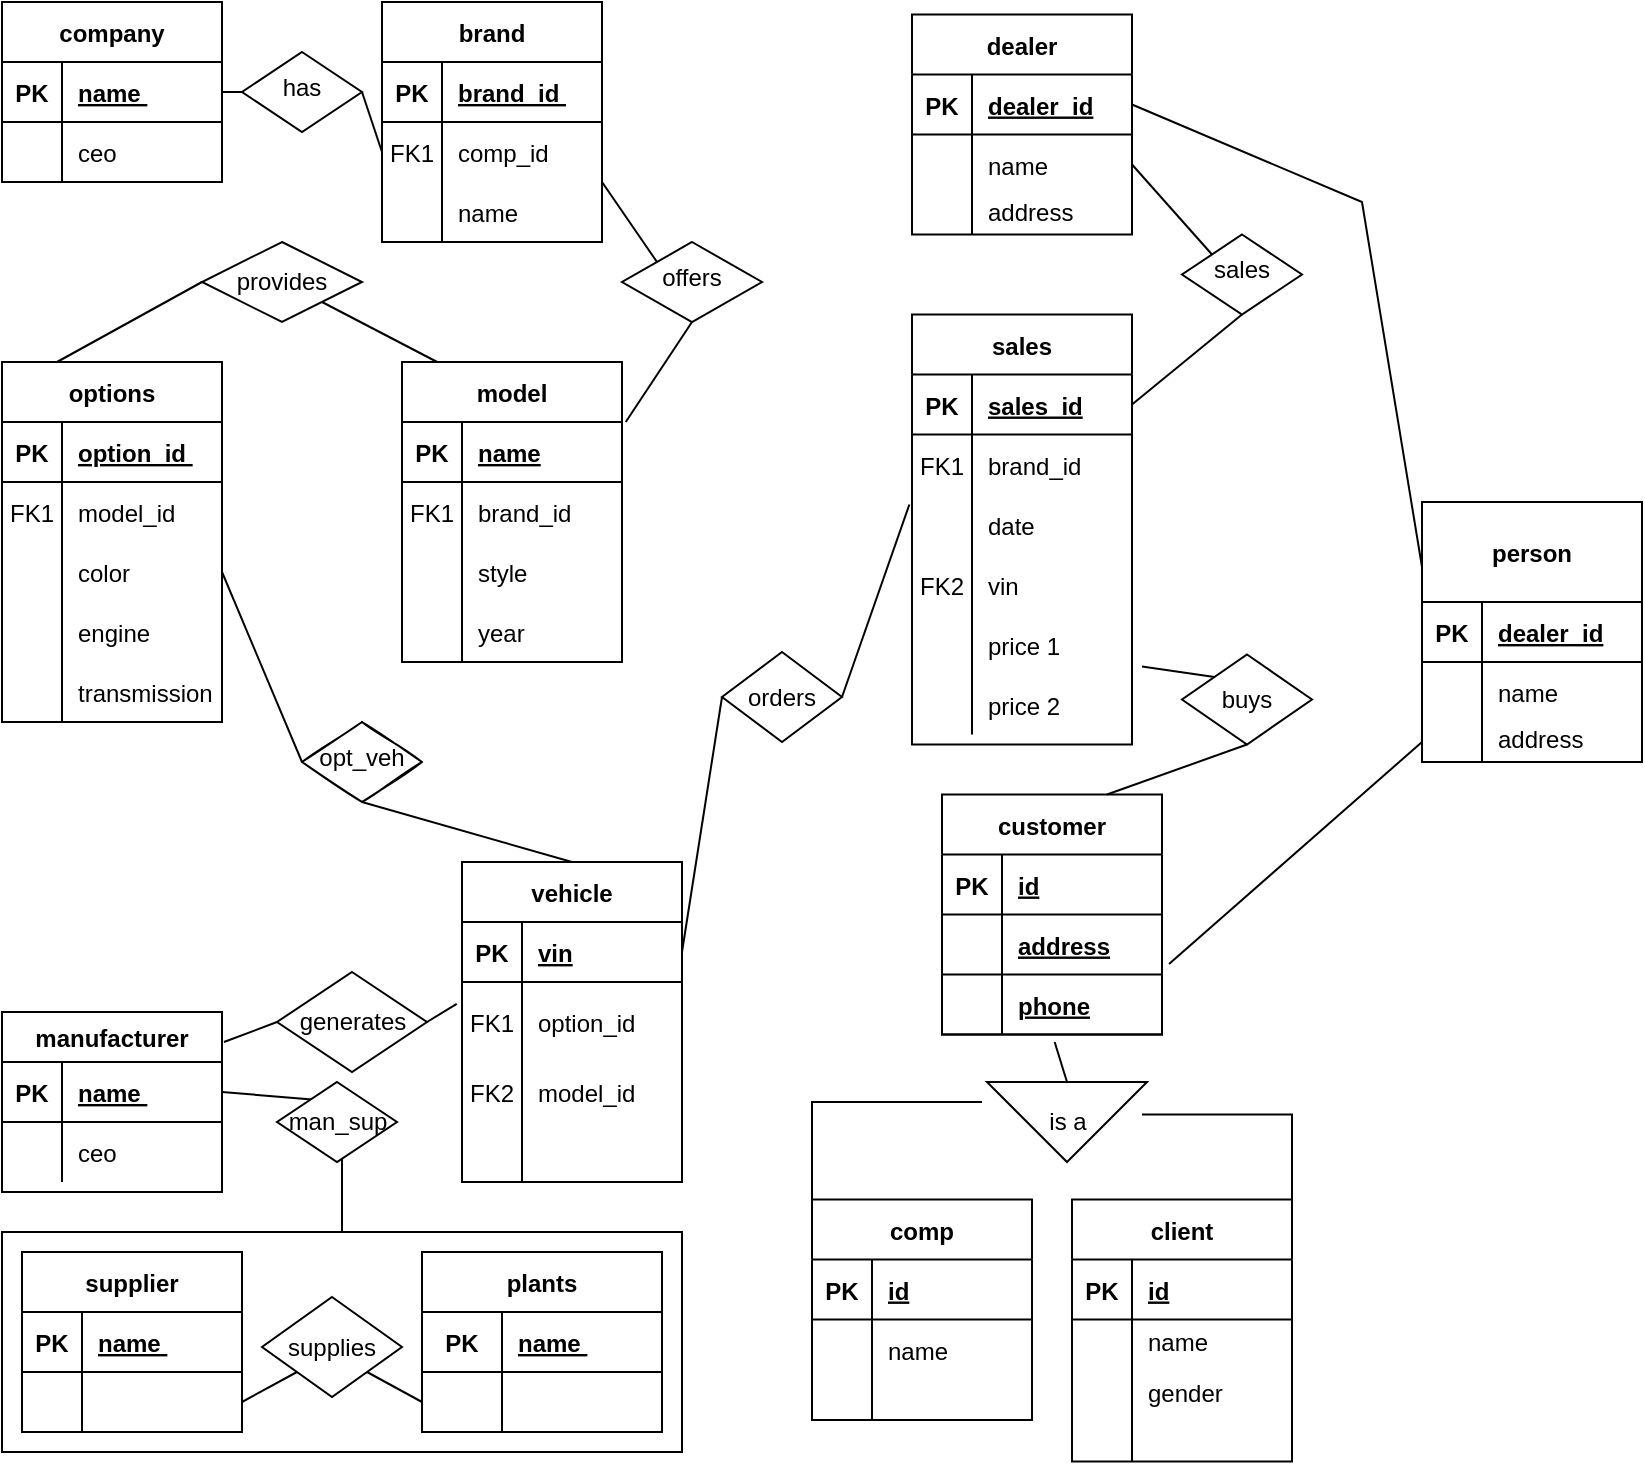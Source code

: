 <mxfile version="15.9.1" type="github" pages="2">
  <diagram id="R2lEEEUBdFMjLlhIrx00" name="Page-1">
    <mxGraphModel dx="1406" dy="601" grid="1" gridSize="10" guides="1" tooltips="1" connect="1" arrows="1" fold="1" page="1" pageScale="1" pageWidth="850" pageHeight="1100" math="0" shadow="0" extFonts="Permanent Marker^https://fonts.googleapis.com/css?family=Permanent+Marker">
      <root>
        <mxCell id="0" />
        <mxCell id="1" parent="0" />
        <mxCell id="VmG0nUsWXimoMwnDKOOr-21" value="options" style="shape=table;startSize=30;container=1;collapsible=1;childLayout=tableLayout;fixedRows=1;rowLines=0;fontStyle=1;align=center;resizeLast=1;" parent="1" vertex="1">
          <mxGeometry y="180" width="110" height="180" as="geometry" />
        </mxCell>
        <mxCell id="VmG0nUsWXimoMwnDKOOr-22" value="" style="shape=partialRectangle;collapsible=0;dropTarget=0;pointerEvents=0;fillColor=none;points=[[0,0.5],[1,0.5]];portConstraint=eastwest;top=0;left=0;right=0;bottom=1;" parent="VmG0nUsWXimoMwnDKOOr-21" vertex="1">
          <mxGeometry y="30" width="110" height="30" as="geometry" />
        </mxCell>
        <mxCell id="VmG0nUsWXimoMwnDKOOr-23" value="PK" style="shape=partialRectangle;overflow=hidden;connectable=0;fillColor=none;top=0;left=0;bottom=0;right=0;fontStyle=1;" parent="VmG0nUsWXimoMwnDKOOr-22" vertex="1">
          <mxGeometry width="30" height="30" as="geometry">
            <mxRectangle width="30" height="30" as="alternateBounds" />
          </mxGeometry>
        </mxCell>
        <mxCell id="VmG0nUsWXimoMwnDKOOr-24" value="option_id " style="shape=partialRectangle;overflow=hidden;connectable=0;fillColor=none;top=0;left=0;bottom=0;right=0;align=left;spacingLeft=6;fontStyle=5;" parent="VmG0nUsWXimoMwnDKOOr-22" vertex="1">
          <mxGeometry x="30" width="80" height="30" as="geometry">
            <mxRectangle width="80" height="30" as="alternateBounds" />
          </mxGeometry>
        </mxCell>
        <mxCell id="VmG0nUsWXimoMwnDKOOr-25" value="" style="shape=partialRectangle;collapsible=0;dropTarget=0;pointerEvents=0;fillColor=none;points=[[0,0.5],[1,0.5]];portConstraint=eastwest;top=0;left=0;right=0;bottom=0;" parent="VmG0nUsWXimoMwnDKOOr-21" vertex="1">
          <mxGeometry y="60" width="110" height="30" as="geometry" />
        </mxCell>
        <mxCell id="VmG0nUsWXimoMwnDKOOr-26" value="FK1" style="shape=partialRectangle;overflow=hidden;connectable=0;fillColor=none;top=0;left=0;bottom=0;right=0;" parent="VmG0nUsWXimoMwnDKOOr-25" vertex="1">
          <mxGeometry width="30" height="30" as="geometry">
            <mxRectangle width="30" height="30" as="alternateBounds" />
          </mxGeometry>
        </mxCell>
        <mxCell id="VmG0nUsWXimoMwnDKOOr-27" value="model_id" style="shape=partialRectangle;overflow=hidden;connectable=0;fillColor=none;top=0;left=0;bottom=0;right=0;align=left;spacingLeft=6;" parent="VmG0nUsWXimoMwnDKOOr-25" vertex="1">
          <mxGeometry x="30" width="80" height="30" as="geometry">
            <mxRectangle width="80" height="30" as="alternateBounds" />
          </mxGeometry>
        </mxCell>
        <mxCell id="VmG0nUsWXimoMwnDKOOr-28" value="" style="shape=partialRectangle;collapsible=0;dropTarget=0;pointerEvents=0;fillColor=none;points=[[0,0.5],[1,0.5]];portConstraint=eastwest;top=0;left=0;right=0;bottom=0;" parent="VmG0nUsWXimoMwnDKOOr-21" vertex="1">
          <mxGeometry y="90" width="110" height="30" as="geometry" />
        </mxCell>
        <mxCell id="VmG0nUsWXimoMwnDKOOr-29" value="" style="shape=partialRectangle;overflow=hidden;connectable=0;fillColor=none;top=0;left=0;bottom=0;right=0;" parent="VmG0nUsWXimoMwnDKOOr-28" vertex="1">
          <mxGeometry width="30" height="30" as="geometry">
            <mxRectangle width="30" height="30" as="alternateBounds" />
          </mxGeometry>
        </mxCell>
        <mxCell id="VmG0nUsWXimoMwnDKOOr-30" value="color " style="shape=partialRectangle;overflow=hidden;connectable=0;fillColor=none;top=0;left=0;bottom=0;right=0;align=left;spacingLeft=6;" parent="VmG0nUsWXimoMwnDKOOr-28" vertex="1">
          <mxGeometry x="30" width="80" height="30" as="geometry">
            <mxRectangle width="80" height="30" as="alternateBounds" />
          </mxGeometry>
        </mxCell>
        <mxCell id="VmG0nUsWXimoMwnDKOOr-54" value="" style="shape=partialRectangle;collapsible=0;dropTarget=0;pointerEvents=0;fillColor=none;points=[[0,0.5],[1,0.5]];portConstraint=eastwest;top=0;left=0;right=0;bottom=0;" parent="VmG0nUsWXimoMwnDKOOr-21" vertex="1">
          <mxGeometry y="120" width="110" height="30" as="geometry" />
        </mxCell>
        <mxCell id="VmG0nUsWXimoMwnDKOOr-55" value="" style="shape=partialRectangle;overflow=hidden;connectable=0;fillColor=none;top=0;left=0;bottom=0;right=0;" parent="VmG0nUsWXimoMwnDKOOr-54" vertex="1">
          <mxGeometry width="30" height="30" as="geometry">
            <mxRectangle width="30" height="30" as="alternateBounds" />
          </mxGeometry>
        </mxCell>
        <mxCell id="VmG0nUsWXimoMwnDKOOr-56" value="engine " style="shape=partialRectangle;overflow=hidden;connectable=0;fillColor=none;top=0;left=0;bottom=0;right=0;align=left;spacingLeft=6;" parent="VmG0nUsWXimoMwnDKOOr-54" vertex="1">
          <mxGeometry x="30" width="80" height="30" as="geometry">
            <mxRectangle width="80" height="30" as="alternateBounds" />
          </mxGeometry>
        </mxCell>
        <mxCell id="VmG0nUsWXimoMwnDKOOr-57" value="" style="shape=partialRectangle;collapsible=0;dropTarget=0;pointerEvents=0;fillColor=none;points=[[0,0.5],[1,0.5]];portConstraint=eastwest;top=0;left=0;right=0;bottom=0;" parent="VmG0nUsWXimoMwnDKOOr-21" vertex="1">
          <mxGeometry y="150" width="110" height="30" as="geometry" />
        </mxCell>
        <mxCell id="VmG0nUsWXimoMwnDKOOr-58" value="" style="shape=partialRectangle;overflow=hidden;connectable=0;fillColor=none;top=0;left=0;bottom=0;right=0;" parent="VmG0nUsWXimoMwnDKOOr-57" vertex="1">
          <mxGeometry width="30" height="30" as="geometry">
            <mxRectangle width="30" height="30" as="alternateBounds" />
          </mxGeometry>
        </mxCell>
        <mxCell id="VmG0nUsWXimoMwnDKOOr-59" value="transmission " style="shape=partialRectangle;overflow=hidden;connectable=0;fillColor=none;top=0;left=0;bottom=0;right=0;align=left;spacingLeft=6;" parent="VmG0nUsWXimoMwnDKOOr-57" vertex="1">
          <mxGeometry x="30" width="80" height="30" as="geometry">
            <mxRectangle width="80" height="30" as="alternateBounds" />
          </mxGeometry>
        </mxCell>
        <mxCell id="VmG0nUsWXimoMwnDKOOr-100" value="model" style="shape=table;startSize=30;container=1;collapsible=1;childLayout=tableLayout;fixedRows=1;rowLines=0;fontStyle=1;align=center;resizeLast=1;" parent="1" vertex="1">
          <mxGeometry x="200" y="180" width="110" height="150" as="geometry" />
        </mxCell>
        <mxCell id="VmG0nUsWXimoMwnDKOOr-101" value="" style="shape=partialRectangle;collapsible=0;dropTarget=0;pointerEvents=0;fillColor=none;points=[[0,0.5],[1,0.5]];portConstraint=eastwest;top=0;left=0;right=0;bottom=1;" parent="VmG0nUsWXimoMwnDKOOr-100" vertex="1">
          <mxGeometry y="30" width="110" height="30" as="geometry" />
        </mxCell>
        <mxCell id="VmG0nUsWXimoMwnDKOOr-102" value="PK" style="shape=partialRectangle;overflow=hidden;connectable=0;fillColor=none;top=0;left=0;bottom=0;right=0;fontStyle=1;" parent="VmG0nUsWXimoMwnDKOOr-101" vertex="1">
          <mxGeometry width="30" height="30" as="geometry">
            <mxRectangle width="30" height="30" as="alternateBounds" />
          </mxGeometry>
        </mxCell>
        <mxCell id="VmG0nUsWXimoMwnDKOOr-103" value="name" style="shape=partialRectangle;overflow=hidden;connectable=0;fillColor=none;top=0;left=0;bottom=0;right=0;align=left;spacingLeft=6;fontStyle=5;" parent="VmG0nUsWXimoMwnDKOOr-101" vertex="1">
          <mxGeometry x="30" width="80" height="30" as="geometry">
            <mxRectangle width="80" height="30" as="alternateBounds" />
          </mxGeometry>
        </mxCell>
        <mxCell id="VmG0nUsWXimoMwnDKOOr-104" value="" style="shape=partialRectangle;collapsible=0;dropTarget=0;pointerEvents=0;fillColor=none;points=[[0,0.5],[1,0.5]];portConstraint=eastwest;top=0;left=0;right=0;bottom=0;" parent="VmG0nUsWXimoMwnDKOOr-100" vertex="1">
          <mxGeometry y="60" width="110" height="30" as="geometry" />
        </mxCell>
        <mxCell id="VmG0nUsWXimoMwnDKOOr-105" value="FK1" style="shape=partialRectangle;overflow=hidden;connectable=0;fillColor=none;top=0;left=0;bottom=0;right=0;" parent="VmG0nUsWXimoMwnDKOOr-104" vertex="1">
          <mxGeometry width="30" height="30" as="geometry">
            <mxRectangle width="30" height="30" as="alternateBounds" />
          </mxGeometry>
        </mxCell>
        <mxCell id="VmG0nUsWXimoMwnDKOOr-106" value="brand_id" style="shape=partialRectangle;overflow=hidden;connectable=0;fillColor=none;top=0;left=0;bottom=0;right=0;align=left;spacingLeft=6;" parent="VmG0nUsWXimoMwnDKOOr-104" vertex="1">
          <mxGeometry x="30" width="80" height="30" as="geometry">
            <mxRectangle width="80" height="30" as="alternateBounds" />
          </mxGeometry>
        </mxCell>
        <mxCell id="VmG0nUsWXimoMwnDKOOr-107" value="" style="shape=partialRectangle;collapsible=0;dropTarget=0;pointerEvents=0;fillColor=none;points=[[0,0.5],[1,0.5]];portConstraint=eastwest;top=0;left=0;right=0;bottom=0;" parent="VmG0nUsWXimoMwnDKOOr-100" vertex="1">
          <mxGeometry y="90" width="110" height="30" as="geometry" />
        </mxCell>
        <mxCell id="VmG0nUsWXimoMwnDKOOr-108" value="" style="shape=partialRectangle;overflow=hidden;connectable=0;fillColor=none;top=0;left=0;bottom=0;right=0;" parent="VmG0nUsWXimoMwnDKOOr-107" vertex="1">
          <mxGeometry width="30" height="30" as="geometry">
            <mxRectangle width="30" height="30" as="alternateBounds" />
          </mxGeometry>
        </mxCell>
        <mxCell id="VmG0nUsWXimoMwnDKOOr-109" value="style" style="shape=partialRectangle;overflow=hidden;connectable=0;fillColor=none;top=0;left=0;bottom=0;right=0;align=left;spacingLeft=6;" parent="VmG0nUsWXimoMwnDKOOr-107" vertex="1">
          <mxGeometry x="30" width="80" height="30" as="geometry">
            <mxRectangle width="80" height="30" as="alternateBounds" />
          </mxGeometry>
        </mxCell>
        <mxCell id="VmG0nUsWXimoMwnDKOOr-110" value="" style="shape=partialRectangle;collapsible=0;dropTarget=0;pointerEvents=0;fillColor=none;points=[[0,0.5],[1,0.5]];portConstraint=eastwest;top=0;left=0;right=0;bottom=0;" parent="VmG0nUsWXimoMwnDKOOr-100" vertex="1">
          <mxGeometry y="120" width="110" height="30" as="geometry" />
        </mxCell>
        <mxCell id="VmG0nUsWXimoMwnDKOOr-111" value="" style="shape=partialRectangle;overflow=hidden;connectable=0;fillColor=none;top=0;left=0;bottom=0;right=0;" parent="VmG0nUsWXimoMwnDKOOr-110" vertex="1">
          <mxGeometry width="30" height="30" as="geometry">
            <mxRectangle width="30" height="30" as="alternateBounds" />
          </mxGeometry>
        </mxCell>
        <mxCell id="VmG0nUsWXimoMwnDKOOr-112" value="year" style="shape=partialRectangle;overflow=hidden;connectable=0;fillColor=none;top=0;left=0;bottom=0;right=0;align=left;spacingLeft=6;" parent="VmG0nUsWXimoMwnDKOOr-110" vertex="1">
          <mxGeometry x="30" width="80" height="30" as="geometry">
            <mxRectangle width="80" height="30" as="alternateBounds" />
          </mxGeometry>
        </mxCell>
        <mxCell id="VmG0nUsWXimoMwnDKOOr-116" value="company" style="shape=table;startSize=30;container=1;collapsible=1;childLayout=tableLayout;fixedRows=1;rowLines=0;fontStyle=1;align=center;resizeLast=1;" parent="1" vertex="1">
          <mxGeometry width="110" height="90.0" as="geometry" />
        </mxCell>
        <mxCell id="VmG0nUsWXimoMwnDKOOr-117" value="" style="shape=partialRectangle;collapsible=0;dropTarget=0;pointerEvents=0;fillColor=none;points=[[0,0.5],[1,0.5]];portConstraint=eastwest;top=0;left=0;right=0;bottom=1;" parent="VmG0nUsWXimoMwnDKOOr-116" vertex="1">
          <mxGeometry y="30" width="110" height="30" as="geometry" />
        </mxCell>
        <mxCell id="VmG0nUsWXimoMwnDKOOr-118" value="PK" style="shape=partialRectangle;overflow=hidden;connectable=0;fillColor=none;top=0;left=0;bottom=0;right=0;fontStyle=1;" parent="VmG0nUsWXimoMwnDKOOr-117" vertex="1">
          <mxGeometry width="30" height="30" as="geometry">
            <mxRectangle width="30" height="30" as="alternateBounds" />
          </mxGeometry>
        </mxCell>
        <mxCell id="VmG0nUsWXimoMwnDKOOr-119" value="name " style="shape=partialRectangle;overflow=hidden;connectable=0;fillColor=none;top=0;left=0;bottom=0;right=0;align=left;spacingLeft=6;fontStyle=5;" parent="VmG0nUsWXimoMwnDKOOr-117" vertex="1">
          <mxGeometry x="30" width="80" height="30" as="geometry">
            <mxRectangle width="80" height="30" as="alternateBounds" />
          </mxGeometry>
        </mxCell>
        <mxCell id="VmG0nUsWXimoMwnDKOOr-126" value="" style="shape=partialRectangle;collapsible=0;dropTarget=0;pointerEvents=0;fillColor=none;points=[[0,0.5],[1,0.5]];portConstraint=eastwest;top=0;left=0;right=0;bottom=0;" parent="VmG0nUsWXimoMwnDKOOr-116" vertex="1">
          <mxGeometry y="60" width="110" height="30" as="geometry" />
        </mxCell>
        <mxCell id="VmG0nUsWXimoMwnDKOOr-127" value="" style="shape=partialRectangle;overflow=hidden;connectable=0;fillColor=none;top=0;left=0;bottom=0;right=0;" parent="VmG0nUsWXimoMwnDKOOr-126" vertex="1">
          <mxGeometry width="30" height="30" as="geometry">
            <mxRectangle width="30" height="30" as="alternateBounds" />
          </mxGeometry>
        </mxCell>
        <mxCell id="VmG0nUsWXimoMwnDKOOr-128" value="ceo" style="shape=partialRectangle;overflow=hidden;connectable=0;fillColor=none;top=0;left=0;bottom=0;right=0;align=left;spacingLeft=6;" parent="VmG0nUsWXimoMwnDKOOr-126" vertex="1">
          <mxGeometry x="30" width="80" height="30" as="geometry">
            <mxRectangle width="80" height="30" as="alternateBounds" />
          </mxGeometry>
        </mxCell>
        <mxCell id="VmG0nUsWXimoMwnDKOOr-132" value="brand" style="shape=table;startSize=30;container=1;collapsible=1;childLayout=tableLayout;fixedRows=1;rowLines=0;fontStyle=1;align=center;resizeLast=1;" parent="1" vertex="1">
          <mxGeometry x="190" width="110" height="120" as="geometry" />
        </mxCell>
        <mxCell id="VmG0nUsWXimoMwnDKOOr-133" value="" style="shape=partialRectangle;collapsible=0;dropTarget=0;pointerEvents=0;fillColor=none;points=[[0,0.5],[1,0.5]];portConstraint=eastwest;top=0;left=0;right=0;bottom=1;" parent="VmG0nUsWXimoMwnDKOOr-132" vertex="1">
          <mxGeometry y="30" width="110" height="30" as="geometry" />
        </mxCell>
        <mxCell id="VmG0nUsWXimoMwnDKOOr-134" value="PK" style="shape=partialRectangle;overflow=hidden;connectable=0;fillColor=none;top=0;left=0;bottom=0;right=0;fontStyle=1;" parent="VmG0nUsWXimoMwnDKOOr-133" vertex="1">
          <mxGeometry width="30" height="30" as="geometry">
            <mxRectangle width="30" height="30" as="alternateBounds" />
          </mxGeometry>
        </mxCell>
        <mxCell id="VmG0nUsWXimoMwnDKOOr-135" value="brand_id " style="shape=partialRectangle;overflow=hidden;connectable=0;fillColor=none;top=0;left=0;bottom=0;right=0;align=left;spacingLeft=6;fontStyle=5;" parent="VmG0nUsWXimoMwnDKOOr-133" vertex="1">
          <mxGeometry x="30" width="80" height="30" as="geometry">
            <mxRectangle width="80" height="30" as="alternateBounds" />
          </mxGeometry>
        </mxCell>
        <mxCell id="VmG0nUsWXimoMwnDKOOr-136" value="" style="shape=partialRectangle;collapsible=0;dropTarget=0;pointerEvents=0;fillColor=none;points=[[0,0.5],[1,0.5]];portConstraint=eastwest;top=0;left=0;right=0;bottom=0;" parent="VmG0nUsWXimoMwnDKOOr-132" vertex="1">
          <mxGeometry y="60" width="110" height="30" as="geometry" />
        </mxCell>
        <mxCell id="VmG0nUsWXimoMwnDKOOr-137" value="FK1" style="shape=partialRectangle;overflow=hidden;connectable=0;fillColor=none;top=0;left=0;bottom=0;right=0;" parent="VmG0nUsWXimoMwnDKOOr-136" vertex="1">
          <mxGeometry width="30" height="30" as="geometry">
            <mxRectangle width="30" height="30" as="alternateBounds" />
          </mxGeometry>
        </mxCell>
        <mxCell id="VmG0nUsWXimoMwnDKOOr-138" value="comp_id" style="shape=partialRectangle;overflow=hidden;connectable=0;fillColor=none;top=0;left=0;bottom=0;right=0;align=left;spacingLeft=6;" parent="VmG0nUsWXimoMwnDKOOr-136" vertex="1">
          <mxGeometry x="30" width="80" height="30" as="geometry">
            <mxRectangle width="80" height="30" as="alternateBounds" />
          </mxGeometry>
        </mxCell>
        <mxCell id="VmG0nUsWXimoMwnDKOOr-139" value="" style="shape=partialRectangle;collapsible=0;dropTarget=0;pointerEvents=0;fillColor=none;points=[[0,0.5],[1,0.5]];portConstraint=eastwest;top=0;left=0;right=0;bottom=0;" parent="VmG0nUsWXimoMwnDKOOr-132" vertex="1">
          <mxGeometry y="90" width="110" height="30" as="geometry" />
        </mxCell>
        <mxCell id="VmG0nUsWXimoMwnDKOOr-140" value="" style="shape=partialRectangle;overflow=hidden;connectable=0;fillColor=none;top=0;left=0;bottom=0;right=0;" parent="VmG0nUsWXimoMwnDKOOr-139" vertex="1">
          <mxGeometry width="30" height="30" as="geometry">
            <mxRectangle width="30" height="30" as="alternateBounds" />
          </mxGeometry>
        </mxCell>
        <mxCell id="VmG0nUsWXimoMwnDKOOr-141" value="name" style="shape=partialRectangle;overflow=hidden;connectable=0;fillColor=none;top=0;left=0;bottom=0;right=0;align=left;spacingLeft=6;" parent="VmG0nUsWXimoMwnDKOOr-139" vertex="1">
          <mxGeometry x="30" width="80" height="30" as="geometry">
            <mxRectangle width="80" height="30" as="alternateBounds" />
          </mxGeometry>
        </mxCell>
        <mxCell id="VmG0nUsWXimoMwnDKOOr-164" value="has" style="rhombus;whiteSpace=wrap;html=1;shadow=0;fontFamily=Helvetica;fontSize=12;align=center;strokeWidth=1;spacing=6;spacingTop=-4;" parent="1" vertex="1">
          <mxGeometry x="120" y="25" width="60" height="40" as="geometry" />
        </mxCell>
        <mxCell id="VmG0nUsWXimoMwnDKOOr-172" value="opt_veh" style="rhombus;whiteSpace=wrap;html=1;shadow=0;fontFamily=Helvetica;fontSize=12;align=center;strokeWidth=1;spacing=6;spacingTop=-4;rounded=0;sketch=1;hachureGap=4;pointerEvents=0;fontSource=https%3A%2F%2Ffonts.googleapis.com%2Fcss%3Ffamily%3DArchitects%2BDaughter;" parent="1" vertex="1">
          <mxGeometry x="150" y="360" width="60" height="40" as="geometry" />
        </mxCell>
        <mxCell id="VmG0nUsWXimoMwnDKOOr-174" value="offers" style="rhombus;whiteSpace=wrap;html=1;shadow=0;fontFamily=Helvetica;fontSize=12;align=center;strokeWidth=1;spacing=6;spacingTop=-4;" parent="1" vertex="1">
          <mxGeometry x="310" y="120" width="70" height="40" as="geometry" />
        </mxCell>
        <mxCell id="VmG0nUsWXimoMwnDKOOr-201" value="provides" style="rhombus;whiteSpace=wrap;html=1;startSize=30;" parent="1" vertex="1">
          <mxGeometry x="100" y="120" width="80" height="40" as="geometry" />
        </mxCell>
        <mxCell id="vT86XKEUuiLTWznp21Ka-26" value="" style="endArrow=none;html=1;rounded=0;entryX=0;entryY=0.5;entryDx=0;entryDy=0;exitX=1;exitY=0.5;exitDx=0;exitDy=0;" parent="1" source="VmG0nUsWXimoMwnDKOOr-164" target="VmG0nUsWXimoMwnDKOOr-136" edge="1">
          <mxGeometry width="50" height="50" relative="1" as="geometry">
            <mxPoint x="180" y="510" as="sourcePoint" />
            <mxPoint x="230" y="460" as="targetPoint" />
          </mxGeometry>
        </mxCell>
        <mxCell id="vT86XKEUuiLTWznp21Ka-27" value="" style="endArrow=none;html=1;rounded=0;exitX=1;exitY=0.5;exitDx=0;exitDy=0;entryX=0;entryY=0.5;entryDx=0;entryDy=0;" parent="1" source="VmG0nUsWXimoMwnDKOOr-117" target="VmG0nUsWXimoMwnDKOOr-164" edge="1">
          <mxGeometry width="50" height="50" relative="1" as="geometry">
            <mxPoint x="110" y="120" as="sourcePoint" />
            <mxPoint x="160" y="70" as="targetPoint" />
          </mxGeometry>
        </mxCell>
        <mxCell id="vT86XKEUuiLTWznp21Ka-35" value="orders" style="rhombus;whiteSpace=wrap;html=1;" parent="1" vertex="1">
          <mxGeometry x="360" y="325" width="60" height="45" as="geometry" />
        </mxCell>
        <mxCell id="vT86XKEUuiLTWznp21Ka-36" value="" style="endArrow=none;html=1;rounded=0;exitX=1;exitY=0.5;exitDx=0;exitDy=0;entryX=-0.012;entryY=0.167;entryDx=0;entryDy=0;entryPerimeter=0;" parent="1" source="vT86XKEUuiLTWznp21Ka-35" target="VmG0nUsWXimoMwnDKOOr-240" edge="1">
          <mxGeometry width="50" height="50" relative="1" as="geometry">
            <mxPoint x="230" y="580" as="sourcePoint" />
            <mxPoint x="620" y="570" as="targetPoint" />
          </mxGeometry>
        </mxCell>
        <mxCell id="vT86XKEUuiLTWznp21Ka-101" value="" style="endArrow=none;html=1;rounded=0;exitX=1;exitY=0.5;exitDx=0;exitDy=0;entryX=0;entryY=0.5;entryDx=0;entryDy=0;" parent="1" source="VmG0nUsWXimoMwnDKOOr-180" target="vT86XKEUuiLTWznp21Ka-35" edge="1">
          <mxGeometry width="50" height="50" relative="1" as="geometry">
            <mxPoint x="440" y="690" as="sourcePoint" />
            <mxPoint x="490" y="640" as="targetPoint" />
          </mxGeometry>
        </mxCell>
        <mxCell id="vT86XKEUuiLTWznp21Ka-105" value="" style="group" parent="1" vertex="1" connectable="0">
          <mxGeometry y="430" width="340" height="295" as="geometry" />
        </mxCell>
        <mxCell id="vT86XKEUuiLTWznp21Ka-28" value="manufacturer" style="shape=table;startSize=25;container=1;collapsible=1;childLayout=tableLayout;fixedRows=1;rowLines=0;fontStyle=1;align=center;resizeLast=1;" parent="vT86XKEUuiLTWznp21Ka-105" vertex="1">
          <mxGeometry y="75" width="110" height="90" as="geometry" />
        </mxCell>
        <mxCell id="vT86XKEUuiLTWznp21Ka-29" value="" style="shape=partialRectangle;collapsible=0;dropTarget=0;pointerEvents=0;fillColor=none;points=[[0,0.5],[1,0.5]];portConstraint=eastwest;top=0;left=0;right=0;bottom=1;" parent="vT86XKEUuiLTWznp21Ka-28" vertex="1">
          <mxGeometry y="25" width="110" height="30" as="geometry" />
        </mxCell>
        <mxCell id="vT86XKEUuiLTWznp21Ka-30" value="PK" style="shape=partialRectangle;overflow=hidden;connectable=0;fillColor=none;top=0;left=0;bottom=0;right=0;fontStyle=1;" parent="vT86XKEUuiLTWznp21Ka-29" vertex="1">
          <mxGeometry width="30" height="30" as="geometry">
            <mxRectangle width="30" height="30" as="alternateBounds" />
          </mxGeometry>
        </mxCell>
        <mxCell id="vT86XKEUuiLTWznp21Ka-31" value="name " style="shape=partialRectangle;overflow=hidden;connectable=0;fillColor=none;top=0;left=0;bottom=0;right=0;align=left;spacingLeft=6;fontStyle=5;" parent="vT86XKEUuiLTWznp21Ka-29" vertex="1">
          <mxGeometry x="30" width="80" height="30" as="geometry">
            <mxRectangle width="80" height="30" as="alternateBounds" />
          </mxGeometry>
        </mxCell>
        <mxCell id="vT86XKEUuiLTWznp21Ka-32" value="" style="shape=partialRectangle;collapsible=0;dropTarget=0;pointerEvents=0;fillColor=none;points=[[0,0.5],[1,0.5]];portConstraint=eastwest;top=0;left=0;right=0;bottom=0;" parent="vT86XKEUuiLTWznp21Ka-28" vertex="1">
          <mxGeometry y="55" width="110" height="30" as="geometry" />
        </mxCell>
        <mxCell id="vT86XKEUuiLTWznp21Ka-33" value="" style="shape=partialRectangle;overflow=hidden;connectable=0;fillColor=none;top=0;left=0;bottom=0;right=0;" parent="vT86XKEUuiLTWznp21Ka-32" vertex="1">
          <mxGeometry width="30" height="30" as="geometry">
            <mxRectangle width="30" height="30" as="alternateBounds" />
          </mxGeometry>
        </mxCell>
        <mxCell id="vT86XKEUuiLTWznp21Ka-34" value="ceo" style="shape=partialRectangle;overflow=hidden;connectable=0;fillColor=none;top=0;left=0;bottom=0;right=0;align=left;spacingLeft=6;" parent="vT86XKEUuiLTWznp21Ka-32" vertex="1">
          <mxGeometry x="30" width="80" height="30" as="geometry">
            <mxRectangle width="80" height="30" as="alternateBounds" />
          </mxGeometry>
        </mxCell>
        <mxCell id="vT86XKEUuiLTWznp21Ka-78" value="" style="group" parent="vT86XKEUuiLTWznp21Ka-105" vertex="1" connectable="0">
          <mxGeometry y="185" width="340" height="110" as="geometry" />
        </mxCell>
        <mxCell id="vT86XKEUuiLTWznp21Ka-77" value="" style="rounded=0;whiteSpace=wrap;html=1;" parent="vT86XKEUuiLTWznp21Ka-78" vertex="1">
          <mxGeometry width="340" height="110" as="geometry" />
        </mxCell>
        <mxCell id="vT86XKEUuiLTWznp21Ka-38" value="supplier" style="shape=table;startSize=30;container=1;collapsible=1;childLayout=tableLayout;fixedRows=1;rowLines=0;fontStyle=1;align=center;resizeLast=1;" parent="vT86XKEUuiLTWznp21Ka-78" vertex="1">
          <mxGeometry x="10" y="10" width="110" height="90" as="geometry" />
        </mxCell>
        <mxCell id="vT86XKEUuiLTWznp21Ka-39" value="" style="shape=partialRectangle;collapsible=0;dropTarget=0;pointerEvents=0;fillColor=none;points=[[0,0.5],[1,0.5]];portConstraint=eastwest;top=0;left=0;right=0;bottom=1;" parent="vT86XKEUuiLTWznp21Ka-38" vertex="1">
          <mxGeometry y="30" width="110" height="30" as="geometry" />
        </mxCell>
        <mxCell id="vT86XKEUuiLTWznp21Ka-40" value="PK" style="shape=partialRectangle;overflow=hidden;connectable=0;fillColor=none;top=0;left=0;bottom=0;right=0;fontStyle=1;" parent="vT86XKEUuiLTWznp21Ka-39" vertex="1">
          <mxGeometry width="30" height="30" as="geometry">
            <mxRectangle width="30" height="30" as="alternateBounds" />
          </mxGeometry>
        </mxCell>
        <mxCell id="vT86XKEUuiLTWznp21Ka-41" value="name " style="shape=partialRectangle;overflow=hidden;connectable=0;fillColor=none;top=0;left=0;bottom=0;right=0;align=left;spacingLeft=6;fontStyle=5;" parent="vT86XKEUuiLTWznp21Ka-39" vertex="1">
          <mxGeometry x="30" width="80" height="30" as="geometry">
            <mxRectangle width="80" height="30" as="alternateBounds" />
          </mxGeometry>
        </mxCell>
        <mxCell id="vT86XKEUuiLTWznp21Ka-42" value="" style="shape=partialRectangle;collapsible=0;dropTarget=0;pointerEvents=0;fillColor=none;points=[[0,0.5],[1,0.5]];portConstraint=eastwest;top=0;left=0;right=0;bottom=0;" parent="vT86XKEUuiLTWznp21Ka-38" vertex="1">
          <mxGeometry y="60" width="110" height="30" as="geometry" />
        </mxCell>
        <mxCell id="vT86XKEUuiLTWznp21Ka-43" value="" style="shape=partialRectangle;overflow=hidden;connectable=0;fillColor=none;top=0;left=0;bottom=0;right=0;" parent="vT86XKEUuiLTWznp21Ka-42" vertex="1">
          <mxGeometry width="30" height="30" as="geometry">
            <mxRectangle width="30" height="30" as="alternateBounds" />
          </mxGeometry>
        </mxCell>
        <mxCell id="vT86XKEUuiLTWznp21Ka-44" value="" style="shape=partialRectangle;overflow=hidden;connectable=0;fillColor=none;top=0;left=0;bottom=0;right=0;align=left;spacingLeft=6;" parent="vT86XKEUuiLTWznp21Ka-42" vertex="1">
          <mxGeometry x="30" width="80" height="30" as="geometry">
            <mxRectangle width="80" height="30" as="alternateBounds" />
          </mxGeometry>
        </mxCell>
        <mxCell id="vT86XKEUuiLTWznp21Ka-45" value="plants" style="shape=table;startSize=30;container=1;collapsible=1;childLayout=tableLayout;fixedRows=1;rowLines=0;fontStyle=1;align=center;resizeLast=1;" parent="vT86XKEUuiLTWznp21Ka-78" vertex="1">
          <mxGeometry x="210" y="10" width="120" height="90" as="geometry" />
        </mxCell>
        <mxCell id="vT86XKEUuiLTWznp21Ka-46" value="" style="shape=partialRectangle;collapsible=0;dropTarget=0;pointerEvents=0;fillColor=none;points=[[0,0.5],[1,0.5]];portConstraint=eastwest;top=0;left=0;right=0;bottom=1;" parent="vT86XKEUuiLTWznp21Ka-45" vertex="1">
          <mxGeometry y="30" width="120" height="30" as="geometry" />
        </mxCell>
        <mxCell id="vT86XKEUuiLTWznp21Ka-47" value="PK" style="shape=partialRectangle;overflow=hidden;connectable=0;fillColor=none;top=0;left=0;bottom=0;right=0;fontStyle=1;" parent="vT86XKEUuiLTWznp21Ka-46" vertex="1">
          <mxGeometry width="40" height="30" as="geometry">
            <mxRectangle width="40" height="30" as="alternateBounds" />
          </mxGeometry>
        </mxCell>
        <mxCell id="vT86XKEUuiLTWznp21Ka-48" value="name " style="shape=partialRectangle;overflow=hidden;connectable=0;fillColor=none;top=0;left=0;bottom=0;right=0;align=left;spacingLeft=6;fontStyle=5;" parent="vT86XKEUuiLTWznp21Ka-46" vertex="1">
          <mxGeometry x="40" width="80" height="30" as="geometry">
            <mxRectangle width="80" height="30" as="alternateBounds" />
          </mxGeometry>
        </mxCell>
        <mxCell id="vT86XKEUuiLTWznp21Ka-49" value="" style="shape=partialRectangle;collapsible=0;dropTarget=0;pointerEvents=0;fillColor=none;points=[[0,0.5],[1,0.5]];portConstraint=eastwest;top=0;left=0;right=0;bottom=0;" parent="vT86XKEUuiLTWznp21Ka-45" vertex="1">
          <mxGeometry y="60" width="120" height="30" as="geometry" />
        </mxCell>
        <mxCell id="vT86XKEUuiLTWznp21Ka-50" value="" style="shape=partialRectangle;overflow=hidden;connectable=0;fillColor=none;top=0;left=0;bottom=0;right=0;" parent="vT86XKEUuiLTWznp21Ka-49" vertex="1">
          <mxGeometry width="40" height="30" as="geometry">
            <mxRectangle width="40" height="30" as="alternateBounds" />
          </mxGeometry>
        </mxCell>
        <mxCell id="vT86XKEUuiLTWznp21Ka-51" value="" style="shape=partialRectangle;overflow=hidden;connectable=0;fillColor=none;top=0;left=0;bottom=0;right=0;align=left;spacingLeft=6;" parent="vT86XKEUuiLTWznp21Ka-49" vertex="1">
          <mxGeometry x="40" width="80" height="30" as="geometry">
            <mxRectangle width="80" height="30" as="alternateBounds" />
          </mxGeometry>
        </mxCell>
        <mxCell id="vT86XKEUuiLTWznp21Ka-71" value="supplies" style="rhombus;whiteSpace=wrap;html=1;" parent="vT86XKEUuiLTWznp21Ka-78" vertex="1">
          <mxGeometry x="130" y="32.5" width="70" height="50" as="geometry" />
        </mxCell>
        <mxCell id="vT86XKEUuiLTWznp21Ka-72" style="edgeStyle=orthogonalEdgeStyle;rounded=0;orthogonalLoop=1;jettySize=auto;html=1;exitX=0.5;exitY=1;exitDx=0;exitDy=0;" parent="vT86XKEUuiLTWznp21Ka-78" source="vT86XKEUuiLTWznp21Ka-71" target="vT86XKEUuiLTWznp21Ka-71" edge="1">
          <mxGeometry relative="1" as="geometry" />
        </mxCell>
        <mxCell id="vT86XKEUuiLTWznp21Ka-74" value="" style="endArrow=none;html=1;rounded=0;entryX=0;entryY=1;entryDx=0;entryDy=0;exitX=1;exitY=0.5;exitDx=0;exitDy=0;" parent="vT86XKEUuiLTWznp21Ka-78" source="vT86XKEUuiLTWznp21Ka-42" target="vT86XKEUuiLTWznp21Ka-71" edge="1">
          <mxGeometry width="50" height="50" relative="1" as="geometry">
            <mxPoint x="120" y="160" as="sourcePoint" />
            <mxPoint x="170" y="110" as="targetPoint" />
          </mxGeometry>
        </mxCell>
        <mxCell id="vT86XKEUuiLTWznp21Ka-75" value="" style="endArrow=none;html=1;rounded=0;entryX=0;entryY=0.5;entryDx=0;entryDy=0;exitX=1;exitY=1;exitDx=0;exitDy=0;" parent="vT86XKEUuiLTWznp21Ka-78" source="vT86XKEUuiLTWznp21Ka-71" target="vT86XKEUuiLTWznp21Ka-49" edge="1">
          <mxGeometry width="50" height="50" relative="1" as="geometry">
            <mxPoint x="110" y="150" as="sourcePoint" />
            <mxPoint x="160" y="100" as="targetPoint" />
          </mxGeometry>
        </mxCell>
        <mxCell id="vT86XKEUuiLTWznp21Ka-104" value="" style="group" parent="vT86XKEUuiLTWznp21Ka-105" vertex="1" connectable="0">
          <mxGeometry x="137.5" width="202.5" height="160" as="geometry" />
        </mxCell>
        <mxCell id="VmG0nUsWXimoMwnDKOOr-179" value="vehicle" style="shape=table;startSize=30;container=1;collapsible=1;childLayout=tableLayout;fixedRows=1;rowLines=0;fontStyle=1;align=center;resizeLast=1;" parent="vT86XKEUuiLTWznp21Ka-104" vertex="1">
          <mxGeometry x="92.5" width="110" height="160" as="geometry">
            <mxRectangle x="190" y="510" width="70" height="30" as="alternateBounds" />
          </mxGeometry>
        </mxCell>
        <mxCell id="VmG0nUsWXimoMwnDKOOr-180" value="" style="shape=partialRectangle;collapsible=0;dropTarget=0;pointerEvents=0;fillColor=none;points=[[0,0.5],[1,0.5]];portConstraint=eastwest;top=0;left=0;right=0;bottom=1;" parent="VmG0nUsWXimoMwnDKOOr-179" vertex="1">
          <mxGeometry y="30" width="110" height="30" as="geometry" />
        </mxCell>
        <mxCell id="VmG0nUsWXimoMwnDKOOr-181" value="PK" style="shape=partialRectangle;overflow=hidden;connectable=0;fillColor=none;top=0;left=0;bottom=0;right=0;fontStyle=1;" parent="VmG0nUsWXimoMwnDKOOr-180" vertex="1">
          <mxGeometry width="30" height="30" as="geometry">
            <mxRectangle width="30" height="30" as="alternateBounds" />
          </mxGeometry>
        </mxCell>
        <mxCell id="VmG0nUsWXimoMwnDKOOr-182" value="vin" style="shape=partialRectangle;overflow=hidden;connectable=0;fillColor=none;top=0;left=0;bottom=0;right=0;align=left;spacingLeft=6;fontStyle=5;" parent="VmG0nUsWXimoMwnDKOOr-180" vertex="1">
          <mxGeometry x="30" width="80" height="30" as="geometry">
            <mxRectangle width="80" height="30" as="alternateBounds" />
          </mxGeometry>
        </mxCell>
        <mxCell id="VmG0nUsWXimoMwnDKOOr-183" value="" style="shape=partialRectangle;collapsible=0;dropTarget=0;pointerEvents=0;fillColor=none;points=[[0,0.5],[1,0.5]];portConstraint=eastwest;top=0;left=0;right=0;bottom=0;" parent="VmG0nUsWXimoMwnDKOOr-179" vertex="1">
          <mxGeometry y="60" width="110" height="40" as="geometry" />
        </mxCell>
        <mxCell id="VmG0nUsWXimoMwnDKOOr-184" value="FK1" style="shape=partialRectangle;overflow=hidden;connectable=0;fillColor=none;top=0;left=0;bottom=0;right=0;" parent="VmG0nUsWXimoMwnDKOOr-183" vertex="1">
          <mxGeometry width="30" height="40" as="geometry">
            <mxRectangle width="30" height="40" as="alternateBounds" />
          </mxGeometry>
        </mxCell>
        <mxCell id="VmG0nUsWXimoMwnDKOOr-185" value="option_id" style="shape=partialRectangle;overflow=hidden;connectable=0;fillColor=none;top=0;left=0;bottom=0;right=0;align=left;spacingLeft=6;" parent="VmG0nUsWXimoMwnDKOOr-183" vertex="1">
          <mxGeometry x="30" width="80" height="40" as="geometry">
            <mxRectangle width="80" height="40" as="alternateBounds" />
          </mxGeometry>
        </mxCell>
        <mxCell id="VmG0nUsWXimoMwnDKOOr-186" value="" style="shape=partialRectangle;collapsible=0;dropTarget=0;pointerEvents=0;fillColor=none;points=[[0,0.5],[1,0.5]];portConstraint=eastwest;top=0;left=0;right=0;bottom=0;" parent="VmG0nUsWXimoMwnDKOOr-179" vertex="1">
          <mxGeometry y="100" width="110" height="30" as="geometry" />
        </mxCell>
        <mxCell id="VmG0nUsWXimoMwnDKOOr-187" value="FK2" style="shape=partialRectangle;overflow=hidden;connectable=0;fillColor=none;top=0;left=0;bottom=0;right=0;" parent="VmG0nUsWXimoMwnDKOOr-186" vertex="1">
          <mxGeometry width="30" height="30" as="geometry">
            <mxRectangle width="30" height="30" as="alternateBounds" />
          </mxGeometry>
        </mxCell>
        <mxCell id="VmG0nUsWXimoMwnDKOOr-188" value="model_id" style="shape=partialRectangle;overflow=hidden;connectable=0;fillColor=none;top=0;left=0;bottom=0;right=0;align=left;spacingLeft=6;" parent="VmG0nUsWXimoMwnDKOOr-186" vertex="1">
          <mxGeometry x="30" width="80" height="30" as="geometry">
            <mxRectangle width="80" height="30" as="alternateBounds" />
          </mxGeometry>
        </mxCell>
        <mxCell id="VmG0nUsWXimoMwnDKOOr-189" value="" style="shape=partialRectangle;collapsible=0;dropTarget=0;pointerEvents=0;fillColor=none;points=[[0,0.5],[1,0.5]];portConstraint=eastwest;top=0;left=0;right=0;bottom=0;" parent="VmG0nUsWXimoMwnDKOOr-179" vertex="1">
          <mxGeometry y="130" width="110" height="30" as="geometry" />
        </mxCell>
        <mxCell id="VmG0nUsWXimoMwnDKOOr-190" value="" style="shape=partialRectangle;overflow=hidden;connectable=0;fillColor=none;top=0;left=0;bottom=0;right=0;" parent="VmG0nUsWXimoMwnDKOOr-189" vertex="1">
          <mxGeometry width="30" height="30" as="geometry">
            <mxRectangle width="30" height="30" as="alternateBounds" />
          </mxGeometry>
        </mxCell>
        <mxCell id="VmG0nUsWXimoMwnDKOOr-191" value="" style="shape=partialRectangle;overflow=hidden;connectable=0;fillColor=none;top=0;left=0;bottom=0;right=0;align=left;spacingLeft=6;" parent="VmG0nUsWXimoMwnDKOOr-189" vertex="1">
          <mxGeometry x="30" width="80" height="30" as="geometry">
            <mxRectangle width="80" height="30" as="alternateBounds" />
          </mxGeometry>
        </mxCell>
        <mxCell id="vT86XKEUuiLTWznp21Ka-79" value="" style="endArrow=none;html=1;rounded=0;exitX=1;exitY=0.5;exitDx=0;exitDy=0;" parent="vT86XKEUuiLTWznp21Ka-104" source="vT86XKEUuiLTWznp21Ka-29" edge="1">
          <mxGeometry width="50" height="50" relative="1" as="geometry">
            <mxPoint x="22.5" y="165" as="sourcePoint" />
            <mxPoint x="32.5" y="185" as="targetPoint" />
            <Array as="points">
              <mxPoint x="32.5" y="120" />
            </Array>
          </mxGeometry>
        </mxCell>
        <mxCell id="vT86XKEUuiLTWznp21Ka-86" value="generates" style="rhombus;whiteSpace=wrap;html=1;" parent="vT86XKEUuiLTWznp21Ka-104" vertex="1">
          <mxGeometry y="55" width="75" height="50" as="geometry" />
        </mxCell>
        <mxCell id="vT86XKEUuiLTWznp21Ka-89" value="" style="endArrow=none;html=1;rounded=0;entryX=-0.024;entryY=0.274;entryDx=0;entryDy=0;entryPerimeter=0;exitX=1;exitY=0.5;exitDx=0;exitDy=0;" parent="vT86XKEUuiLTWznp21Ka-104" source="vT86XKEUuiLTWznp21Ka-86" target="VmG0nUsWXimoMwnDKOOr-183" edge="1">
          <mxGeometry width="50" height="50" relative="1" as="geometry">
            <mxPoint x="82.5" y="75" as="sourcePoint" />
            <mxPoint x="132.5" y="35" as="targetPoint" />
          </mxGeometry>
        </mxCell>
        <mxCell id="vT86XKEUuiLTWznp21Ka-155" value="man_sup" style="rhombus;whiteSpace=wrap;html=1;" parent="vT86XKEUuiLTWznp21Ka-104" vertex="1">
          <mxGeometry y="110" width="60" height="40" as="geometry" />
        </mxCell>
        <mxCell id="vT86XKEUuiLTWznp21Ka-85" value="" style="endArrow=none;html=1;rounded=0;exitX=1.009;exitY=0.167;exitDx=0;exitDy=0;exitPerimeter=0;entryX=0;entryY=0.5;entryDx=0;entryDy=0;" parent="vT86XKEUuiLTWznp21Ka-105" source="vT86XKEUuiLTWznp21Ka-28" target="vT86XKEUuiLTWznp21Ka-86" edge="1">
          <mxGeometry width="50" height="50" relative="1" as="geometry">
            <mxPoint x="-47.5" y="-530" as="sourcePoint" />
            <mxPoint x="2.5" y="-580" as="targetPoint" />
          </mxGeometry>
        </mxCell>
        <mxCell id="vT86XKEUuiLTWznp21Ka-117" value="" style="endArrow=none;html=1;rounded=0;entryX=0;entryY=0;entryDx=0;entryDy=0;" parent="1" target="VmG0nUsWXimoMwnDKOOr-174" edge="1">
          <mxGeometry width="50" height="50" relative="1" as="geometry">
            <mxPoint x="300" y="90" as="sourcePoint" />
            <mxPoint x="350" y="40" as="targetPoint" />
          </mxGeometry>
        </mxCell>
        <mxCell id="vT86XKEUuiLTWznp21Ka-118" value="" style="endArrow=none;html=1;rounded=0;entryX=0.5;entryY=1;entryDx=0;entryDy=0;exitX=1.017;exitY=0;exitDx=0;exitDy=0;exitPerimeter=0;" parent="1" source="VmG0nUsWXimoMwnDKOOr-101" target="VmG0nUsWXimoMwnDKOOr-174" edge="1">
          <mxGeometry width="50" height="50" relative="1" as="geometry">
            <mxPoint x="300" y="440" as="sourcePoint" />
            <mxPoint x="350" y="390" as="targetPoint" />
          </mxGeometry>
        </mxCell>
        <mxCell id="vT86XKEUuiLTWznp21Ka-120" value="" style="endArrow=none;html=1;rounded=0;exitX=1;exitY=1;exitDx=0;exitDy=0;entryX=0.16;entryY=0;entryDx=0;entryDy=0;entryPerimeter=0;" parent="1" source="VmG0nUsWXimoMwnDKOOr-201" target="VmG0nUsWXimoMwnDKOOr-100" edge="1">
          <mxGeometry width="50" height="50" relative="1" as="geometry">
            <mxPoint x="300" y="440" as="sourcePoint" />
            <mxPoint x="350" y="390" as="targetPoint" />
          </mxGeometry>
        </mxCell>
        <mxCell id="vT86XKEUuiLTWznp21Ka-121" value="" style="endArrow=none;html=1;rounded=0;exitX=0.25;exitY=0;exitDx=0;exitDy=0;entryX=0;entryY=0.5;entryDx=0;entryDy=0;" parent="1" source="VmG0nUsWXimoMwnDKOOr-21" target="VmG0nUsWXimoMwnDKOOr-201" edge="1">
          <mxGeometry width="50" height="50" relative="1" as="geometry">
            <mxPoint x="40" y="200" as="sourcePoint" />
            <mxPoint x="90" y="150" as="targetPoint" />
          </mxGeometry>
        </mxCell>
        <mxCell id="vT86XKEUuiLTWznp21Ka-123" value="" style="endArrow=none;html=1;rounded=0;exitX=1;exitY=0.5;exitDx=0;exitDy=0;entryX=0;entryY=0.5;entryDx=0;entryDy=0;" parent="1" source="VmG0nUsWXimoMwnDKOOr-28" target="VmG0nUsWXimoMwnDKOOr-172" edge="1">
          <mxGeometry width="50" height="50" relative="1" as="geometry">
            <mxPoint x="140" y="550" as="sourcePoint" />
            <mxPoint x="390" y="590" as="targetPoint" />
          </mxGeometry>
        </mxCell>
        <mxCell id="vT86XKEUuiLTWznp21Ka-124" value="" style="endArrow=none;html=1;rounded=0;entryX=0.5;entryY=1;entryDx=0;entryDy=0;exitX=0.5;exitY=0;exitDx=0;exitDy=0;" parent="1" source="VmG0nUsWXimoMwnDKOOr-179" target="VmG0nUsWXimoMwnDKOOr-172" edge="1">
          <mxGeometry width="50" height="50" relative="1" as="geometry">
            <mxPoint x="420" y="710" as="sourcePoint" />
            <mxPoint x="140" y="640" as="targetPoint" />
          </mxGeometry>
        </mxCell>
        <mxCell id="vT86XKEUuiLTWznp21Ka-125" value="" style="group" parent="1" vertex="1" connectable="0">
          <mxGeometry x="400" y="6.25" width="255" height="732.5" as="geometry" />
        </mxCell>
        <mxCell id="VmG0nUsWXimoMwnDKOOr-167" value="sales" style="rhombus;whiteSpace=wrap;html=1;shadow=0;fontFamily=Helvetica;fontSize=12;align=center;strokeWidth=1;spacing=6;spacingTop=-4;" parent="vT86XKEUuiLTWznp21Ka-125" vertex="1">
          <mxGeometry x="190" y="110" width="60" height="40" as="geometry" />
        </mxCell>
        <mxCell id="VmG0nUsWXimoMwnDKOOr-204" value="dealer" style="shape=table;startSize=30;container=1;collapsible=1;childLayout=tableLayout;fixedRows=1;rowLines=0;fontStyle=1;align=center;resizeLast=1;" parent="vT86XKEUuiLTWznp21Ka-125" vertex="1">
          <mxGeometry x="55" width="110" height="110" as="geometry">
            <mxRectangle x="190" y="510" width="70" height="30" as="alternateBounds" />
          </mxGeometry>
        </mxCell>
        <mxCell id="VmG0nUsWXimoMwnDKOOr-205" value="" style="shape=partialRectangle;collapsible=0;dropTarget=0;pointerEvents=0;fillColor=none;points=[[0,0.5],[1,0.5]];portConstraint=eastwest;top=0;left=0;right=0;bottom=1;" parent="VmG0nUsWXimoMwnDKOOr-204" vertex="1">
          <mxGeometry y="30" width="110" height="30" as="geometry" />
        </mxCell>
        <mxCell id="VmG0nUsWXimoMwnDKOOr-206" value="PK" style="shape=partialRectangle;overflow=hidden;connectable=0;fillColor=none;top=0;left=0;bottom=0;right=0;fontStyle=1;" parent="VmG0nUsWXimoMwnDKOOr-205" vertex="1">
          <mxGeometry width="30" height="30" as="geometry">
            <mxRectangle width="30" height="30" as="alternateBounds" />
          </mxGeometry>
        </mxCell>
        <mxCell id="VmG0nUsWXimoMwnDKOOr-207" value="dealer_id" style="shape=partialRectangle;overflow=hidden;connectable=0;fillColor=none;top=0;left=0;bottom=0;right=0;align=left;spacingLeft=6;fontStyle=5;" parent="VmG0nUsWXimoMwnDKOOr-205" vertex="1">
          <mxGeometry x="30" width="80" height="30" as="geometry">
            <mxRectangle width="80" height="30" as="alternateBounds" />
          </mxGeometry>
        </mxCell>
        <mxCell id="VmG0nUsWXimoMwnDKOOr-208" value="" style="shape=partialRectangle;collapsible=0;dropTarget=0;pointerEvents=0;fillColor=none;points=[[0,0.5],[1,0.5]];portConstraint=eastwest;top=0;left=0;right=0;bottom=0;" parent="VmG0nUsWXimoMwnDKOOr-204" vertex="1">
          <mxGeometry y="60" width="110" height="30" as="geometry" />
        </mxCell>
        <mxCell id="VmG0nUsWXimoMwnDKOOr-209" value="" style="shape=partialRectangle;overflow=hidden;connectable=0;fillColor=none;top=0;left=0;bottom=0;right=0;" parent="VmG0nUsWXimoMwnDKOOr-208" vertex="1">
          <mxGeometry width="30" height="30" as="geometry">
            <mxRectangle width="30" height="30" as="alternateBounds" />
          </mxGeometry>
        </mxCell>
        <mxCell id="VmG0nUsWXimoMwnDKOOr-210" value="name" style="shape=partialRectangle;overflow=hidden;connectable=0;fillColor=none;top=0;left=0;bottom=0;right=0;align=left;spacingLeft=6;" parent="VmG0nUsWXimoMwnDKOOr-208" vertex="1">
          <mxGeometry x="30" width="80" height="30" as="geometry">
            <mxRectangle width="80" height="30" as="alternateBounds" />
          </mxGeometry>
        </mxCell>
        <mxCell id="VmG0nUsWXimoMwnDKOOr-211" value="" style="shape=partialRectangle;collapsible=0;dropTarget=0;pointerEvents=0;fillColor=none;points=[[0,0.5],[1,0.5]];portConstraint=eastwest;top=0;left=0;right=0;bottom=0;" parent="VmG0nUsWXimoMwnDKOOr-204" vertex="1">
          <mxGeometry y="90" width="110" height="20" as="geometry" />
        </mxCell>
        <mxCell id="VmG0nUsWXimoMwnDKOOr-212" value="" style="shape=partialRectangle;overflow=hidden;connectable=0;fillColor=none;top=0;left=0;bottom=0;right=0;" parent="VmG0nUsWXimoMwnDKOOr-211" vertex="1">
          <mxGeometry width="30" height="20" as="geometry">
            <mxRectangle width="30" height="20" as="alternateBounds" />
          </mxGeometry>
        </mxCell>
        <mxCell id="VmG0nUsWXimoMwnDKOOr-213" value="address&#xa;" style="shape=partialRectangle;overflow=hidden;connectable=0;fillColor=none;top=0;left=0;bottom=0;right=0;align=left;spacingLeft=6;" parent="VmG0nUsWXimoMwnDKOOr-211" vertex="1">
          <mxGeometry x="30" width="80" height="20" as="geometry">
            <mxRectangle width="80" height="20" as="alternateBounds" />
          </mxGeometry>
        </mxCell>
        <mxCell id="VmG0nUsWXimoMwnDKOOr-217" value="client" style="shape=table;startSize=30;container=1;collapsible=1;childLayout=tableLayout;fixedRows=1;rowLines=0;fontStyle=1;align=center;resizeLast=1;" parent="vT86XKEUuiLTWznp21Ka-125" vertex="1">
          <mxGeometry x="135" y="592.5" width="110" height="131" as="geometry">
            <mxRectangle x="190" y="510" width="70" height="30" as="alternateBounds" />
          </mxGeometry>
        </mxCell>
        <mxCell id="VmG0nUsWXimoMwnDKOOr-218" value="" style="shape=partialRectangle;collapsible=0;dropTarget=0;pointerEvents=0;fillColor=none;points=[[0,0.5],[1,0.5]];portConstraint=eastwest;top=0;left=0;right=0;bottom=1;" parent="VmG0nUsWXimoMwnDKOOr-217" vertex="1">
          <mxGeometry y="30" width="110" height="30" as="geometry" />
        </mxCell>
        <mxCell id="VmG0nUsWXimoMwnDKOOr-219" value="PK" style="shape=partialRectangle;overflow=hidden;connectable=0;fillColor=none;top=0;left=0;bottom=0;right=0;fontStyle=1;" parent="VmG0nUsWXimoMwnDKOOr-218" vertex="1">
          <mxGeometry width="30" height="30" as="geometry">
            <mxRectangle width="30" height="30" as="alternateBounds" />
          </mxGeometry>
        </mxCell>
        <mxCell id="VmG0nUsWXimoMwnDKOOr-220" value="id" style="shape=partialRectangle;overflow=hidden;connectable=0;fillColor=none;top=0;left=0;bottom=0;right=0;align=left;spacingLeft=6;fontStyle=5;" parent="VmG0nUsWXimoMwnDKOOr-218" vertex="1">
          <mxGeometry x="30" width="80" height="30" as="geometry">
            <mxRectangle width="80" height="30" as="alternateBounds" />
          </mxGeometry>
        </mxCell>
        <mxCell id="VmG0nUsWXimoMwnDKOOr-224" value="" style="shape=partialRectangle;collapsible=0;dropTarget=0;pointerEvents=0;fillColor=none;points=[[0,0.5],[1,0.5]];portConstraint=eastwest;top=0;left=0;right=0;bottom=0;" parent="VmG0nUsWXimoMwnDKOOr-217" vertex="1">
          <mxGeometry y="60" width="110" height="21" as="geometry" />
        </mxCell>
        <mxCell id="VmG0nUsWXimoMwnDKOOr-225" value="" style="shape=partialRectangle;overflow=hidden;connectable=0;fillColor=none;top=0;left=0;bottom=0;right=0;" parent="VmG0nUsWXimoMwnDKOOr-224" vertex="1">
          <mxGeometry width="30" height="21" as="geometry">
            <mxRectangle width="30" height="21" as="alternateBounds" />
          </mxGeometry>
        </mxCell>
        <mxCell id="VmG0nUsWXimoMwnDKOOr-226" value="name" style="shape=partialRectangle;overflow=hidden;connectable=0;fillColor=none;top=0;left=0;bottom=0;right=0;align=left;spacingLeft=6;" parent="VmG0nUsWXimoMwnDKOOr-224" vertex="1">
          <mxGeometry x="30" width="80" height="21" as="geometry">
            <mxRectangle width="80" height="21" as="alternateBounds" />
          </mxGeometry>
        </mxCell>
        <mxCell id="VmG0nUsWXimoMwnDKOOr-254" value="" style="shape=partialRectangle;collapsible=0;dropTarget=0;pointerEvents=0;fillColor=none;points=[[0,0.5],[1,0.5]];portConstraint=eastwest;top=0;left=0;right=0;bottom=0;" parent="VmG0nUsWXimoMwnDKOOr-217" vertex="1">
          <mxGeometry y="81" width="110" height="30" as="geometry" />
        </mxCell>
        <mxCell id="VmG0nUsWXimoMwnDKOOr-255" value="" style="shape=partialRectangle;overflow=hidden;connectable=0;fillColor=none;top=0;left=0;bottom=0;right=0;" parent="VmG0nUsWXimoMwnDKOOr-254" vertex="1">
          <mxGeometry width="30" height="30" as="geometry">
            <mxRectangle width="30" height="30" as="alternateBounds" />
          </mxGeometry>
        </mxCell>
        <mxCell id="VmG0nUsWXimoMwnDKOOr-256" value="gender" style="shape=partialRectangle;overflow=hidden;connectable=0;fillColor=none;top=0;left=0;bottom=0;right=0;align=left;spacingLeft=6;" parent="VmG0nUsWXimoMwnDKOOr-254" vertex="1">
          <mxGeometry x="30" width="80" height="30" as="geometry">
            <mxRectangle width="80" height="30" as="alternateBounds" />
          </mxGeometry>
        </mxCell>
        <mxCell id="VmG0nUsWXimoMwnDKOOr-267" value="" style="shape=partialRectangle;collapsible=0;dropTarget=0;pointerEvents=0;fillColor=none;points=[[0,0.5],[1,0.5]];portConstraint=eastwest;top=0;left=0;right=0;bottom=0;" parent="VmG0nUsWXimoMwnDKOOr-217" vertex="1">
          <mxGeometry y="111" width="110" height="20" as="geometry" />
        </mxCell>
        <mxCell id="VmG0nUsWXimoMwnDKOOr-268" value="" style="shape=partialRectangle;overflow=hidden;connectable=0;fillColor=none;top=0;left=0;bottom=0;right=0;" parent="VmG0nUsWXimoMwnDKOOr-267" vertex="1">
          <mxGeometry width="30" height="20" as="geometry">
            <mxRectangle width="30" height="20" as="alternateBounds" />
          </mxGeometry>
        </mxCell>
        <mxCell id="VmG0nUsWXimoMwnDKOOr-269" value="" style="shape=partialRectangle;overflow=hidden;connectable=0;fillColor=none;top=0;left=0;bottom=0;right=0;align=left;spacingLeft=6;" parent="VmG0nUsWXimoMwnDKOOr-267" vertex="1">
          <mxGeometry x="30" width="80" height="20" as="geometry">
            <mxRectangle width="80" height="20" as="alternateBounds" />
          </mxGeometry>
        </mxCell>
        <mxCell id="VmG0nUsWXimoMwnDKOOr-233" value="sales" style="shape=table;startSize=30;container=1;collapsible=1;childLayout=tableLayout;fixedRows=1;rowLines=0;fontStyle=1;align=center;resizeLast=1;" parent="vT86XKEUuiLTWznp21Ka-125" vertex="1">
          <mxGeometry x="55" y="150" width="110" height="215" as="geometry">
            <mxRectangle x="190" y="510" width="70" height="30" as="alternateBounds" />
          </mxGeometry>
        </mxCell>
        <mxCell id="VmG0nUsWXimoMwnDKOOr-234" value="" style="shape=partialRectangle;collapsible=0;dropTarget=0;pointerEvents=0;fillColor=none;points=[[0,0.5],[1,0.5]];portConstraint=eastwest;top=0;left=0;right=0;bottom=1;" parent="VmG0nUsWXimoMwnDKOOr-233" vertex="1">
          <mxGeometry y="30" width="110" height="30" as="geometry" />
        </mxCell>
        <mxCell id="VmG0nUsWXimoMwnDKOOr-235" value="PK" style="shape=partialRectangle;overflow=hidden;connectable=0;fillColor=none;top=0;left=0;bottom=0;right=0;fontStyle=1;" parent="VmG0nUsWXimoMwnDKOOr-234" vertex="1">
          <mxGeometry width="30" height="30" as="geometry">
            <mxRectangle width="30" height="30" as="alternateBounds" />
          </mxGeometry>
        </mxCell>
        <mxCell id="VmG0nUsWXimoMwnDKOOr-236" value="sales_id" style="shape=partialRectangle;overflow=hidden;connectable=0;fillColor=none;top=0;left=0;bottom=0;right=0;align=left;spacingLeft=6;fontStyle=5;" parent="VmG0nUsWXimoMwnDKOOr-234" vertex="1">
          <mxGeometry x="30" width="80" height="30" as="geometry">
            <mxRectangle width="80" height="30" as="alternateBounds" />
          </mxGeometry>
        </mxCell>
        <mxCell id="VmG0nUsWXimoMwnDKOOr-237" value="" style="shape=partialRectangle;collapsible=0;dropTarget=0;pointerEvents=0;fillColor=none;points=[[0,0.5],[1,0.5]];portConstraint=eastwest;top=0;left=0;right=0;bottom=0;" parent="VmG0nUsWXimoMwnDKOOr-233" vertex="1">
          <mxGeometry y="60" width="110" height="30" as="geometry" />
        </mxCell>
        <mxCell id="VmG0nUsWXimoMwnDKOOr-238" value="FK1" style="shape=partialRectangle;overflow=hidden;connectable=0;fillColor=none;top=0;left=0;bottom=0;right=0;" parent="VmG0nUsWXimoMwnDKOOr-237" vertex="1">
          <mxGeometry width="30" height="30" as="geometry">
            <mxRectangle width="30" height="30" as="alternateBounds" />
          </mxGeometry>
        </mxCell>
        <mxCell id="VmG0nUsWXimoMwnDKOOr-239" value="brand_id" style="shape=partialRectangle;overflow=hidden;connectable=0;fillColor=none;top=0;left=0;bottom=0;right=0;align=left;spacingLeft=6;" parent="VmG0nUsWXimoMwnDKOOr-237" vertex="1">
          <mxGeometry x="30" width="80" height="30" as="geometry">
            <mxRectangle width="80" height="30" as="alternateBounds" />
          </mxGeometry>
        </mxCell>
        <mxCell id="VmG0nUsWXimoMwnDKOOr-240" value="" style="shape=partialRectangle;collapsible=0;dropTarget=0;pointerEvents=0;fillColor=none;points=[[0,0.5],[1,0.5]];portConstraint=eastwest;top=0;left=0;right=0;bottom=0;" parent="VmG0nUsWXimoMwnDKOOr-233" vertex="1">
          <mxGeometry y="90" width="110" height="30" as="geometry" />
        </mxCell>
        <mxCell id="VmG0nUsWXimoMwnDKOOr-241" value="&#xa;&#xa;&#xa;" style="shape=partialRectangle;overflow=hidden;connectable=0;fillColor=none;top=0;left=0;bottom=0;right=0;" parent="VmG0nUsWXimoMwnDKOOr-240" vertex="1">
          <mxGeometry width="30" height="30" as="geometry">
            <mxRectangle width="30" height="30" as="alternateBounds" />
          </mxGeometry>
        </mxCell>
        <mxCell id="VmG0nUsWXimoMwnDKOOr-242" value="date" style="shape=partialRectangle;overflow=hidden;connectable=0;fillColor=none;top=0;left=0;bottom=0;right=0;align=left;spacingLeft=6;" parent="VmG0nUsWXimoMwnDKOOr-240" vertex="1">
          <mxGeometry x="30" width="80" height="30" as="geometry">
            <mxRectangle width="80" height="30" as="alternateBounds" />
          </mxGeometry>
        </mxCell>
        <mxCell id="VmG0nUsWXimoMwnDKOOr-243" value="" style="shape=partialRectangle;collapsible=0;dropTarget=0;pointerEvents=0;fillColor=none;points=[[0,0.5],[1,0.5]];portConstraint=eastwest;top=0;left=0;right=0;bottom=0;" parent="VmG0nUsWXimoMwnDKOOr-233" vertex="1">
          <mxGeometry y="120" width="110" height="30" as="geometry" />
        </mxCell>
        <mxCell id="VmG0nUsWXimoMwnDKOOr-244" value="FK2" style="shape=partialRectangle;overflow=hidden;connectable=0;fillColor=none;top=0;left=0;bottom=0;right=0;" parent="VmG0nUsWXimoMwnDKOOr-243" vertex="1">
          <mxGeometry width="30" height="30" as="geometry">
            <mxRectangle width="30" height="30" as="alternateBounds" />
          </mxGeometry>
        </mxCell>
        <mxCell id="VmG0nUsWXimoMwnDKOOr-245" value="vin" style="shape=partialRectangle;overflow=hidden;connectable=0;fillColor=none;top=0;left=0;bottom=0;right=0;align=left;spacingLeft=6;" parent="VmG0nUsWXimoMwnDKOOr-243" vertex="1">
          <mxGeometry x="30" width="80" height="30" as="geometry">
            <mxRectangle width="80" height="30" as="alternateBounds" />
          </mxGeometry>
        </mxCell>
        <mxCell id="VmG0nUsWXimoMwnDKOOr-301" value="" style="shape=partialRectangle;collapsible=0;dropTarget=0;pointerEvents=0;fillColor=none;points=[[0,0.5],[1,0.5]];portConstraint=eastwest;top=0;left=0;right=0;bottom=0;" parent="VmG0nUsWXimoMwnDKOOr-233" vertex="1">
          <mxGeometry y="150" width="110" height="30" as="geometry" />
        </mxCell>
        <mxCell id="VmG0nUsWXimoMwnDKOOr-302" value="" style="shape=partialRectangle;overflow=hidden;connectable=0;fillColor=none;top=0;left=0;bottom=0;right=0;" parent="VmG0nUsWXimoMwnDKOOr-301" vertex="1">
          <mxGeometry width="30" height="30" as="geometry">
            <mxRectangle width="30" height="30" as="alternateBounds" />
          </mxGeometry>
        </mxCell>
        <mxCell id="VmG0nUsWXimoMwnDKOOr-303" value="price 1" style="shape=partialRectangle;overflow=hidden;connectable=0;fillColor=none;top=0;left=0;bottom=0;right=0;align=left;spacingLeft=6;" parent="VmG0nUsWXimoMwnDKOOr-301" vertex="1">
          <mxGeometry x="30" width="80" height="30" as="geometry">
            <mxRectangle width="80" height="30" as="alternateBounds" />
          </mxGeometry>
        </mxCell>
        <mxCell id="vT86XKEUuiLTWznp21Ka-90" value="" style="shape=partialRectangle;collapsible=0;dropTarget=0;pointerEvents=0;fillColor=none;points=[[0,0.5],[1,0.5]];portConstraint=eastwest;top=0;left=0;right=0;bottom=0;" parent="VmG0nUsWXimoMwnDKOOr-233" vertex="1">
          <mxGeometry y="180" width="110" height="30" as="geometry" />
        </mxCell>
        <mxCell id="vT86XKEUuiLTWznp21Ka-91" value="" style="shape=partialRectangle;overflow=hidden;connectable=0;fillColor=none;top=0;left=0;bottom=0;right=0;" parent="vT86XKEUuiLTWznp21Ka-90" vertex="1">
          <mxGeometry width="30" height="30" as="geometry">
            <mxRectangle width="30" height="30" as="alternateBounds" />
          </mxGeometry>
        </mxCell>
        <mxCell id="vT86XKEUuiLTWznp21Ka-92" value="price 2" style="shape=partialRectangle;overflow=hidden;connectable=0;fillColor=none;top=0;left=0;bottom=0;right=0;align=left;spacingLeft=6;" parent="vT86XKEUuiLTWznp21Ka-90" vertex="1">
          <mxGeometry x="30" width="80" height="30" as="geometry">
            <mxRectangle width="80" height="30" as="alternateBounds" />
          </mxGeometry>
        </mxCell>
        <mxCell id="vT86XKEUuiLTWznp21Ka-1" value="comp" style="shape=table;startSize=30;container=1;collapsible=1;childLayout=tableLayout;fixedRows=1;rowLines=0;fontStyle=1;align=center;resizeLast=1;" parent="vT86XKEUuiLTWznp21Ka-125" vertex="1">
          <mxGeometry x="5" y="592.5" width="110" height="110.25" as="geometry">
            <mxRectangle x="190" y="510" width="70" height="30" as="alternateBounds" />
          </mxGeometry>
        </mxCell>
        <mxCell id="vT86XKEUuiLTWznp21Ka-2" value="" style="shape=partialRectangle;collapsible=0;dropTarget=0;pointerEvents=0;fillColor=none;points=[[0,0.5],[1,0.5]];portConstraint=eastwest;top=0;left=0;right=0;bottom=1;" parent="vT86XKEUuiLTWznp21Ka-1" vertex="1">
          <mxGeometry y="30" width="110" height="30" as="geometry" />
        </mxCell>
        <mxCell id="vT86XKEUuiLTWznp21Ka-3" value="PK" style="shape=partialRectangle;overflow=hidden;connectable=0;fillColor=none;top=0;left=0;bottom=0;right=0;fontStyle=1;" parent="vT86XKEUuiLTWznp21Ka-2" vertex="1">
          <mxGeometry width="30" height="30" as="geometry">
            <mxRectangle width="30" height="30" as="alternateBounds" />
          </mxGeometry>
        </mxCell>
        <mxCell id="vT86XKEUuiLTWznp21Ka-4" value="id" style="shape=partialRectangle;overflow=hidden;connectable=0;fillColor=none;top=0;left=0;bottom=0;right=0;align=left;spacingLeft=6;fontStyle=5;" parent="vT86XKEUuiLTWznp21Ka-2" vertex="1">
          <mxGeometry x="30" width="80" height="30" as="geometry">
            <mxRectangle width="80" height="30" as="alternateBounds" />
          </mxGeometry>
        </mxCell>
        <mxCell id="vT86XKEUuiLTWznp21Ka-11" value="" style="shape=partialRectangle;collapsible=0;dropTarget=0;pointerEvents=0;fillColor=none;points=[[0,0.5],[1,0.5]];portConstraint=eastwest;top=0;left=0;right=0;bottom=0;" parent="vT86XKEUuiLTWznp21Ka-1" vertex="1">
          <mxGeometry y="60" width="110" height="30" as="geometry" />
        </mxCell>
        <mxCell id="vT86XKEUuiLTWznp21Ka-12" value="" style="shape=partialRectangle;overflow=hidden;connectable=0;fillColor=none;top=0;left=0;bottom=0;right=0;" parent="vT86XKEUuiLTWznp21Ka-11" vertex="1">
          <mxGeometry width="30" height="30" as="geometry">
            <mxRectangle width="30" height="30" as="alternateBounds" />
          </mxGeometry>
        </mxCell>
        <mxCell id="vT86XKEUuiLTWznp21Ka-13" value="name" style="shape=partialRectangle;overflow=hidden;connectable=0;fillColor=none;top=0;left=0;bottom=0;right=0;align=left;spacingLeft=6;" parent="vT86XKEUuiLTWznp21Ka-11" vertex="1">
          <mxGeometry x="30" width="80" height="30" as="geometry">
            <mxRectangle width="80" height="30" as="alternateBounds" />
          </mxGeometry>
        </mxCell>
        <mxCell id="vT86XKEUuiLTWznp21Ka-23" value="" style="shape=partialRectangle;collapsible=0;dropTarget=0;pointerEvents=0;fillColor=none;points=[[0,0.5],[1,0.5]];portConstraint=eastwest;top=0;left=0;right=0;bottom=0;" parent="vT86XKEUuiLTWznp21Ka-1" vertex="1">
          <mxGeometry y="90" width="110" height="20" as="geometry" />
        </mxCell>
        <mxCell id="vT86XKEUuiLTWznp21Ka-24" value="" style="shape=partialRectangle;overflow=hidden;connectable=0;fillColor=none;top=0;left=0;bottom=0;right=0;" parent="vT86XKEUuiLTWznp21Ka-23" vertex="1">
          <mxGeometry width="30" height="20" as="geometry">
            <mxRectangle width="30" height="20" as="alternateBounds" />
          </mxGeometry>
        </mxCell>
        <mxCell id="vT86XKEUuiLTWznp21Ka-25" value="" style="shape=partialRectangle;overflow=hidden;connectable=0;fillColor=none;top=0;left=0;bottom=0;right=0;align=left;spacingLeft=6;" parent="vT86XKEUuiLTWznp21Ka-23" vertex="1">
          <mxGeometry x="30" width="80" height="20" as="geometry">
            <mxRectangle width="80" height="20" as="alternateBounds" />
          </mxGeometry>
        </mxCell>
        <mxCell id="vT86XKEUuiLTWznp21Ka-52" value="customer" style="shape=table;startSize=30;container=1;collapsible=1;childLayout=tableLayout;fixedRows=1;rowLines=0;fontStyle=1;align=center;resizeLast=1;" parent="vT86XKEUuiLTWznp21Ka-125" vertex="1">
          <mxGeometry x="70" y="390" width="110" height="120" as="geometry" />
        </mxCell>
        <mxCell id="vT86XKEUuiLTWznp21Ka-53" value="" style="shape=partialRectangle;collapsible=0;dropTarget=0;pointerEvents=0;fillColor=none;points=[[0,0.5],[1,0.5]];portConstraint=eastwest;top=0;left=0;right=0;bottom=1;" parent="vT86XKEUuiLTWznp21Ka-52" vertex="1">
          <mxGeometry y="30" width="110" height="30" as="geometry" />
        </mxCell>
        <mxCell id="vT86XKEUuiLTWznp21Ka-54" value="PK" style="shape=partialRectangle;overflow=hidden;connectable=0;fillColor=none;top=0;left=0;bottom=0;right=0;fontStyle=1;" parent="vT86XKEUuiLTWznp21Ka-53" vertex="1">
          <mxGeometry width="30" height="30" as="geometry">
            <mxRectangle width="30" height="30" as="alternateBounds" />
          </mxGeometry>
        </mxCell>
        <mxCell id="vT86XKEUuiLTWznp21Ka-55" value="id" style="shape=partialRectangle;overflow=hidden;connectable=0;fillColor=none;top=0;left=0;bottom=0;right=0;align=left;spacingLeft=6;fontStyle=5;" parent="vT86XKEUuiLTWznp21Ka-53" vertex="1">
          <mxGeometry x="30" width="80" height="30" as="geometry">
            <mxRectangle width="80" height="30" as="alternateBounds" />
          </mxGeometry>
        </mxCell>
        <mxCell id="vT86XKEUuiLTWznp21Ka-149" value="" style="shape=partialRectangle;collapsible=0;dropTarget=0;pointerEvents=0;fillColor=none;points=[[0,0.5],[1,0.5]];portConstraint=eastwest;top=0;left=0;right=0;bottom=1;" parent="vT86XKEUuiLTWznp21Ka-52" vertex="1">
          <mxGeometry y="60" width="110" height="30" as="geometry" />
        </mxCell>
        <mxCell id="vT86XKEUuiLTWznp21Ka-150" value="" style="shape=partialRectangle;overflow=hidden;connectable=0;fillColor=none;top=0;left=0;bottom=0;right=0;fontStyle=1;" parent="vT86XKEUuiLTWznp21Ka-149" vertex="1">
          <mxGeometry width="30" height="30" as="geometry">
            <mxRectangle width="30" height="30" as="alternateBounds" />
          </mxGeometry>
        </mxCell>
        <mxCell id="vT86XKEUuiLTWznp21Ka-151" value="address" style="shape=partialRectangle;overflow=hidden;connectable=0;fillColor=none;top=0;left=0;bottom=0;right=0;align=left;spacingLeft=6;fontStyle=5;" parent="vT86XKEUuiLTWznp21Ka-149" vertex="1">
          <mxGeometry x="30" width="80" height="30" as="geometry">
            <mxRectangle width="80" height="30" as="alternateBounds" />
          </mxGeometry>
        </mxCell>
        <mxCell id="vT86XKEUuiLTWznp21Ka-152" value="" style="shape=partialRectangle;collapsible=0;dropTarget=0;pointerEvents=0;fillColor=none;points=[[0,0.5],[1,0.5]];portConstraint=eastwest;top=0;left=0;right=0;bottom=1;" parent="vT86XKEUuiLTWznp21Ka-52" vertex="1">
          <mxGeometry y="90" width="110" height="30" as="geometry" />
        </mxCell>
        <mxCell id="vT86XKEUuiLTWznp21Ka-153" value="" style="shape=partialRectangle;overflow=hidden;connectable=0;fillColor=none;top=0;left=0;bottom=0;right=0;fontStyle=1;" parent="vT86XKEUuiLTWznp21Ka-152" vertex="1">
          <mxGeometry width="30" height="30" as="geometry">
            <mxRectangle width="30" height="30" as="alternateBounds" />
          </mxGeometry>
        </mxCell>
        <mxCell id="vT86XKEUuiLTWznp21Ka-154" value="phone" style="shape=partialRectangle;overflow=hidden;connectable=0;fillColor=none;top=0;left=0;bottom=0;right=0;align=left;spacingLeft=6;fontStyle=5;" parent="vT86XKEUuiLTWznp21Ka-152" vertex="1">
          <mxGeometry x="30" width="80" height="30" as="geometry">
            <mxRectangle width="80" height="30" as="alternateBounds" />
          </mxGeometry>
        </mxCell>
        <mxCell id="vT86XKEUuiLTWznp21Ka-60" value="" style="endArrow=none;html=1;rounded=0;exitX=0;exitY=0;exitDx=0;exitDy=0;" parent="vT86XKEUuiLTWznp21Ka-125" source="vT86XKEUuiLTWznp21Ka-1" edge="1">
          <mxGeometry width="50" height="50" relative="1" as="geometry">
            <mxPoint x="-50" y="540" as="sourcePoint" />
            <mxPoint x="90" y="543.75" as="targetPoint" />
            <Array as="points">
              <mxPoint x="5" y="543.75" />
            </Array>
          </mxGeometry>
        </mxCell>
        <mxCell id="vT86XKEUuiLTWznp21Ka-61" value="" style="endArrow=none;html=1;rounded=0;exitX=1;exitY=0.5;exitDx=0;exitDy=0;entryX=1;entryY=0;entryDx=0;entryDy=0;" parent="vT86XKEUuiLTWznp21Ka-125" target="VmG0nUsWXimoMwnDKOOr-217" edge="1">
          <mxGeometry width="50" height="50" relative="1" as="geometry">
            <mxPoint x="170" y="550" as="sourcePoint" />
            <mxPoint x="215" y="540" as="targetPoint" />
            <Array as="points">
              <mxPoint x="245" y="550" />
            </Array>
          </mxGeometry>
        </mxCell>
        <mxCell id="vT86XKEUuiLTWznp21Ka-62" value="" style="endArrow=none;html=1;rounded=0;entryX=0.512;entryY=1.125;entryDx=0;entryDy=0;entryPerimeter=0;exitX=0;exitY=0.5;exitDx=0;exitDy=0;" parent="vT86XKEUuiLTWznp21Ka-125" source="vT86XKEUuiLTWznp21Ka-148" target="vT86XKEUuiLTWznp21Ka-152" edge="1">
          <mxGeometry width="50" height="50" relative="1" as="geometry">
            <mxPoint x="126" y="523.75" as="sourcePoint" />
            <mxPoint x="135" y="340" as="targetPoint" />
          </mxGeometry>
        </mxCell>
        <mxCell id="vT86XKEUuiLTWznp21Ka-93" value="buys" style="rhombus;whiteSpace=wrap;html=1;" parent="vT86XKEUuiLTWznp21Ka-125" vertex="1">
          <mxGeometry x="190" y="320" width="65" height="45" as="geometry" />
        </mxCell>
        <mxCell id="vT86XKEUuiLTWznp21Ka-95" value="" style="endArrow=none;html=1;rounded=0;exitX=0.75;exitY=0;exitDx=0;exitDy=0;entryX=0.5;entryY=1;entryDx=0;entryDy=0;" parent="vT86XKEUuiLTWznp21Ka-125" source="vT86XKEUuiLTWznp21Ka-52" target="vT86XKEUuiLTWznp21Ka-93" edge="1">
          <mxGeometry width="50" height="50" relative="1" as="geometry">
            <mxPoint x="135" y="370" as="sourcePoint" />
            <mxPoint x="185" y="320" as="targetPoint" />
          </mxGeometry>
        </mxCell>
        <mxCell id="vT86XKEUuiLTWznp21Ka-96" value="" style="endArrow=none;html=1;rounded=0;exitX=0;exitY=0;exitDx=0;exitDy=0;" parent="vT86XKEUuiLTWznp21Ka-125" source="vT86XKEUuiLTWznp21Ka-93" edge="1">
          <mxGeometry width="50" height="50" relative="1" as="geometry">
            <mxPoint x="135" y="220" as="sourcePoint" />
            <mxPoint x="170" y="326" as="targetPoint" />
          </mxGeometry>
        </mxCell>
        <mxCell id="vT86XKEUuiLTWznp21Ka-97" value="" style="endArrow=none;html=1;rounded=0;exitX=1;exitY=0.5;exitDx=0;exitDy=0;entryX=0.5;entryY=1;entryDx=0;entryDy=0;" parent="vT86XKEUuiLTWznp21Ka-125" source="VmG0nUsWXimoMwnDKOOr-234" target="VmG0nUsWXimoMwnDKOOr-167" edge="1">
          <mxGeometry width="50" height="50" relative="1" as="geometry">
            <mxPoint x="-155" y="170" as="sourcePoint" />
            <mxPoint x="-105" y="120" as="targetPoint" />
          </mxGeometry>
        </mxCell>
        <mxCell id="vT86XKEUuiLTWznp21Ka-98" value="" style="endArrow=none;html=1;rounded=0;entryX=1;entryY=0.5;entryDx=0;entryDy=0;exitX=0;exitY=0;exitDx=0;exitDy=0;" parent="vT86XKEUuiLTWznp21Ka-125" source="VmG0nUsWXimoMwnDKOOr-167" target="VmG0nUsWXimoMwnDKOOr-208" edge="1">
          <mxGeometry width="50" height="50" relative="1" as="geometry">
            <mxPoint x="-25" y="130" as="sourcePoint" />
            <mxPoint x="25" y="80" as="targetPoint" />
          </mxGeometry>
        </mxCell>
        <mxCell id="vT86XKEUuiLTWznp21Ka-148" value="is a" style="triangle;whiteSpace=wrap;html=1;direction=south;" parent="vT86XKEUuiLTWznp21Ka-125" vertex="1">
          <mxGeometry x="92.5" y="533.75" width="80" height="40" as="geometry" />
        </mxCell>
        <mxCell id="vT86XKEUuiLTWznp21Ka-156" value="person" style="shape=table;startSize=50;container=1;collapsible=1;childLayout=tableLayout;fixedRows=1;rowLines=0;fontStyle=1;align=center;resizeLast=1;" parent="1" vertex="1">
          <mxGeometry x="710" y="250" width="110" height="130" as="geometry">
            <mxRectangle x="190" y="510" width="70" height="30" as="alternateBounds" />
          </mxGeometry>
        </mxCell>
        <mxCell id="vT86XKEUuiLTWznp21Ka-157" value="" style="shape=partialRectangle;collapsible=0;dropTarget=0;pointerEvents=0;fillColor=none;points=[[0,0.5],[1,0.5]];portConstraint=eastwest;top=0;left=0;right=0;bottom=1;" parent="vT86XKEUuiLTWznp21Ka-156" vertex="1">
          <mxGeometry y="50" width="110" height="30" as="geometry" />
        </mxCell>
        <mxCell id="vT86XKEUuiLTWznp21Ka-158" value="PK" style="shape=partialRectangle;overflow=hidden;connectable=0;fillColor=none;top=0;left=0;bottom=0;right=0;fontStyle=1;" parent="vT86XKEUuiLTWznp21Ka-157" vertex="1">
          <mxGeometry width="30" height="30" as="geometry">
            <mxRectangle width="30" height="30" as="alternateBounds" />
          </mxGeometry>
        </mxCell>
        <mxCell id="vT86XKEUuiLTWznp21Ka-159" value="dealer_id" style="shape=partialRectangle;overflow=hidden;connectable=0;fillColor=none;top=0;left=0;bottom=0;right=0;align=left;spacingLeft=6;fontStyle=5;" parent="vT86XKEUuiLTWznp21Ka-157" vertex="1">
          <mxGeometry x="30" width="80" height="30" as="geometry">
            <mxRectangle width="80" height="30" as="alternateBounds" />
          </mxGeometry>
        </mxCell>
        <mxCell id="vT86XKEUuiLTWznp21Ka-160" value="" style="shape=partialRectangle;collapsible=0;dropTarget=0;pointerEvents=0;fillColor=none;points=[[0,0.5],[1,0.5]];portConstraint=eastwest;top=0;left=0;right=0;bottom=0;" parent="vT86XKEUuiLTWznp21Ka-156" vertex="1">
          <mxGeometry y="80" width="110" height="30" as="geometry" />
        </mxCell>
        <mxCell id="vT86XKEUuiLTWznp21Ka-161" value="" style="shape=partialRectangle;overflow=hidden;connectable=0;fillColor=none;top=0;left=0;bottom=0;right=0;" parent="vT86XKEUuiLTWznp21Ka-160" vertex="1">
          <mxGeometry width="30" height="30" as="geometry">
            <mxRectangle width="30" height="30" as="alternateBounds" />
          </mxGeometry>
        </mxCell>
        <mxCell id="vT86XKEUuiLTWznp21Ka-162" value="name" style="shape=partialRectangle;overflow=hidden;connectable=0;fillColor=none;top=0;left=0;bottom=0;right=0;align=left;spacingLeft=6;" parent="vT86XKEUuiLTWznp21Ka-160" vertex="1">
          <mxGeometry x="30" width="80" height="30" as="geometry">
            <mxRectangle width="80" height="30" as="alternateBounds" />
          </mxGeometry>
        </mxCell>
        <mxCell id="vT86XKEUuiLTWznp21Ka-163" value="" style="shape=partialRectangle;collapsible=0;dropTarget=0;pointerEvents=0;fillColor=none;points=[[0,0.5],[1,0.5]];portConstraint=eastwest;top=0;left=0;right=0;bottom=0;" parent="vT86XKEUuiLTWznp21Ka-156" vertex="1">
          <mxGeometry y="110" width="110" height="20" as="geometry" />
        </mxCell>
        <mxCell id="vT86XKEUuiLTWznp21Ka-164" value="" style="shape=partialRectangle;overflow=hidden;connectable=0;fillColor=none;top=0;left=0;bottom=0;right=0;" parent="vT86XKEUuiLTWznp21Ka-163" vertex="1">
          <mxGeometry width="30" height="20" as="geometry">
            <mxRectangle width="30" height="20" as="alternateBounds" />
          </mxGeometry>
        </mxCell>
        <mxCell id="vT86XKEUuiLTWznp21Ka-165" value="address&#xa;" style="shape=partialRectangle;overflow=hidden;connectable=0;fillColor=none;top=0;left=0;bottom=0;right=0;align=left;spacingLeft=6;" parent="vT86XKEUuiLTWznp21Ka-163" vertex="1">
          <mxGeometry x="30" width="80" height="20" as="geometry">
            <mxRectangle width="80" height="20" as="alternateBounds" />
          </mxGeometry>
        </mxCell>
        <mxCell id="vT86XKEUuiLTWznp21Ka-166" value="" style="endArrow=none;html=1;rounded=0;exitX=0;exitY=0.25;exitDx=0;exitDy=0;entryX=1;entryY=0.5;entryDx=0;entryDy=0;" parent="1" source="vT86XKEUuiLTWznp21Ka-156" target="VmG0nUsWXimoMwnDKOOr-205" edge="1">
          <mxGeometry width="50" height="50" relative="1" as="geometry">
            <mxPoint x="610" y="300" as="sourcePoint" />
            <mxPoint x="660" y="250" as="targetPoint" />
            <Array as="points">
              <mxPoint x="680" y="100" />
            </Array>
          </mxGeometry>
        </mxCell>
        <mxCell id="vT86XKEUuiLTWznp21Ka-167" value="" style="endArrow=none;html=1;rounded=0;exitX=1.032;exitY=0.825;exitDx=0;exitDy=0;exitPerimeter=0;entryX=0;entryY=0.5;entryDx=0;entryDy=0;" parent="1" source="vT86XKEUuiLTWznp21Ka-149" target="vT86XKEUuiLTWznp21Ka-163" edge="1">
          <mxGeometry width="50" height="50" relative="1" as="geometry">
            <mxPoint x="680" y="510" as="sourcePoint" />
            <mxPoint x="730" y="460" as="targetPoint" />
          </mxGeometry>
        </mxCell>
      </root>
    </mxGraphModel>
  </diagram>
  <diagram id="2TRvqGWuLABuQ0HzAG1Q" name="Page-2">
    <mxGraphModel dx="1153" dy="601" grid="1" gridSize="10" guides="1" tooltips="1" connect="1" arrows="1" fold="1" page="1" pageScale="1" pageWidth="827" pageHeight="1169" math="0" shadow="0">
      <root>
        <mxCell id="JGeUY3VXHxiykJv3qgaT-0" />
        <mxCell id="JGeUY3VXHxiykJv3qgaT-1" parent="JGeUY3VXHxiykJv3qgaT-0" />
        <mxCell id="HvohNrVLxMyn8DBwce_J-191" value="options" style="shape=table;startSize=30;container=1;collapsible=1;childLayout=tableLayout;fixedRows=1;rowLines=0;fontStyle=1;align=center;resizeLast=1;" vertex="1" parent="JGeUY3VXHxiykJv3qgaT-1">
          <mxGeometry x="10" y="140" width="110" height="180" as="geometry" />
        </mxCell>
        <mxCell id="HvohNrVLxMyn8DBwce_J-192" value="" style="shape=partialRectangle;collapsible=0;dropTarget=0;pointerEvents=0;fillColor=none;points=[[0,0.5],[1,0.5]];portConstraint=eastwest;top=0;left=0;right=0;bottom=1;" vertex="1" parent="HvohNrVLxMyn8DBwce_J-191">
          <mxGeometry y="30" width="110" height="30" as="geometry" />
        </mxCell>
        <mxCell id="HvohNrVLxMyn8DBwce_J-193" value="PK" style="shape=partialRectangle;overflow=hidden;connectable=0;fillColor=none;top=0;left=0;bottom=0;right=0;fontStyle=1;" vertex="1" parent="HvohNrVLxMyn8DBwce_J-192">
          <mxGeometry width="30" height="30" as="geometry">
            <mxRectangle width="30" height="30" as="alternateBounds" />
          </mxGeometry>
        </mxCell>
        <mxCell id="HvohNrVLxMyn8DBwce_J-194" value="option_id " style="shape=partialRectangle;overflow=hidden;connectable=0;fillColor=none;top=0;left=0;bottom=0;right=0;align=left;spacingLeft=6;fontStyle=5;" vertex="1" parent="HvohNrVLxMyn8DBwce_J-192">
          <mxGeometry x="30" width="80" height="30" as="geometry">
            <mxRectangle width="80" height="30" as="alternateBounds" />
          </mxGeometry>
        </mxCell>
        <mxCell id="HvohNrVLxMyn8DBwce_J-195" value="" style="shape=partialRectangle;collapsible=0;dropTarget=0;pointerEvents=0;fillColor=none;points=[[0,0.5],[1,0.5]];portConstraint=eastwest;top=0;left=0;right=0;bottom=0;" vertex="1" parent="HvohNrVLxMyn8DBwce_J-191">
          <mxGeometry y="60" width="110" height="30" as="geometry" />
        </mxCell>
        <mxCell id="HvohNrVLxMyn8DBwce_J-196" value="FK1" style="shape=partialRectangle;overflow=hidden;connectable=0;fillColor=none;top=0;left=0;bottom=0;right=0;" vertex="1" parent="HvohNrVLxMyn8DBwce_J-195">
          <mxGeometry width="30" height="30" as="geometry">
            <mxRectangle width="30" height="30" as="alternateBounds" />
          </mxGeometry>
        </mxCell>
        <mxCell id="HvohNrVLxMyn8DBwce_J-197" value="model_name" style="shape=partialRectangle;overflow=hidden;connectable=0;fillColor=none;top=0;left=0;bottom=0;right=0;align=left;spacingLeft=6;" vertex="1" parent="HvohNrVLxMyn8DBwce_J-195">
          <mxGeometry x="30" width="80" height="30" as="geometry">
            <mxRectangle width="80" height="30" as="alternateBounds" />
          </mxGeometry>
        </mxCell>
        <mxCell id="HvohNrVLxMyn8DBwce_J-198" value="" style="shape=partialRectangle;collapsible=0;dropTarget=0;pointerEvents=0;fillColor=none;points=[[0,0.5],[1,0.5]];portConstraint=eastwest;top=0;left=0;right=0;bottom=0;" vertex="1" parent="HvohNrVLxMyn8DBwce_J-191">
          <mxGeometry y="90" width="110" height="30" as="geometry" />
        </mxCell>
        <mxCell id="HvohNrVLxMyn8DBwce_J-199" value="" style="shape=partialRectangle;overflow=hidden;connectable=0;fillColor=none;top=0;left=0;bottom=0;right=0;" vertex="1" parent="HvohNrVLxMyn8DBwce_J-198">
          <mxGeometry width="30" height="30" as="geometry">
            <mxRectangle width="30" height="30" as="alternateBounds" />
          </mxGeometry>
        </mxCell>
        <mxCell id="HvohNrVLxMyn8DBwce_J-200" value="color " style="shape=partialRectangle;overflow=hidden;connectable=0;fillColor=none;top=0;left=0;bottom=0;right=0;align=left;spacingLeft=6;" vertex="1" parent="HvohNrVLxMyn8DBwce_J-198">
          <mxGeometry x="30" width="80" height="30" as="geometry">
            <mxRectangle width="80" height="30" as="alternateBounds" />
          </mxGeometry>
        </mxCell>
        <mxCell id="HvohNrVLxMyn8DBwce_J-201" value="" style="shape=partialRectangle;collapsible=0;dropTarget=0;pointerEvents=0;fillColor=none;points=[[0,0.5],[1,0.5]];portConstraint=eastwest;top=0;left=0;right=0;bottom=0;" vertex="1" parent="HvohNrVLxMyn8DBwce_J-191">
          <mxGeometry y="120" width="110" height="30" as="geometry" />
        </mxCell>
        <mxCell id="HvohNrVLxMyn8DBwce_J-202" value="" style="shape=partialRectangle;overflow=hidden;connectable=0;fillColor=none;top=0;left=0;bottom=0;right=0;" vertex="1" parent="HvohNrVLxMyn8DBwce_J-201">
          <mxGeometry width="30" height="30" as="geometry">
            <mxRectangle width="30" height="30" as="alternateBounds" />
          </mxGeometry>
        </mxCell>
        <mxCell id="HvohNrVLxMyn8DBwce_J-203" value="engine " style="shape=partialRectangle;overflow=hidden;connectable=0;fillColor=none;top=0;left=0;bottom=0;right=0;align=left;spacingLeft=6;" vertex="1" parent="HvohNrVLxMyn8DBwce_J-201">
          <mxGeometry x="30" width="80" height="30" as="geometry">
            <mxRectangle width="80" height="30" as="alternateBounds" />
          </mxGeometry>
        </mxCell>
        <mxCell id="HvohNrVLxMyn8DBwce_J-204" value="" style="shape=partialRectangle;collapsible=0;dropTarget=0;pointerEvents=0;fillColor=none;points=[[0,0.5],[1,0.5]];portConstraint=eastwest;top=0;left=0;right=0;bottom=0;" vertex="1" parent="HvohNrVLxMyn8DBwce_J-191">
          <mxGeometry y="150" width="110" height="30" as="geometry" />
        </mxCell>
        <mxCell id="HvohNrVLxMyn8DBwce_J-205" value="" style="shape=partialRectangle;overflow=hidden;connectable=0;fillColor=none;top=0;left=0;bottom=0;right=0;" vertex="1" parent="HvohNrVLxMyn8DBwce_J-204">
          <mxGeometry width="30" height="30" as="geometry">
            <mxRectangle width="30" height="30" as="alternateBounds" />
          </mxGeometry>
        </mxCell>
        <mxCell id="HvohNrVLxMyn8DBwce_J-206" value="transmission " style="shape=partialRectangle;overflow=hidden;connectable=0;fillColor=none;top=0;left=0;bottom=0;right=0;align=left;spacingLeft=6;" vertex="1" parent="HvohNrVLxMyn8DBwce_J-204">
          <mxGeometry x="30" width="80" height="30" as="geometry">
            <mxRectangle width="80" height="30" as="alternateBounds" />
          </mxGeometry>
        </mxCell>
        <mxCell id="HvohNrVLxMyn8DBwce_J-207" value="model" style="shape=table;startSize=30;container=1;collapsible=1;childLayout=tableLayout;fixedRows=1;rowLines=0;fontStyle=1;align=center;resizeLast=1;" vertex="1" parent="JGeUY3VXHxiykJv3qgaT-1">
          <mxGeometry x="160" y="140" width="110" height="150" as="geometry" />
        </mxCell>
        <mxCell id="HvohNrVLxMyn8DBwce_J-208" value="" style="shape=partialRectangle;collapsible=0;dropTarget=0;pointerEvents=0;fillColor=none;points=[[0,0.5],[1,0.5]];portConstraint=eastwest;top=0;left=0;right=0;bottom=1;" vertex="1" parent="HvohNrVLxMyn8DBwce_J-207">
          <mxGeometry y="30" width="110" height="30" as="geometry" />
        </mxCell>
        <mxCell id="HvohNrVLxMyn8DBwce_J-209" value="PK" style="shape=partialRectangle;overflow=hidden;connectable=0;fillColor=none;top=0;left=0;bottom=0;right=0;fontStyle=1;" vertex="1" parent="HvohNrVLxMyn8DBwce_J-208">
          <mxGeometry width="30" height="30" as="geometry">
            <mxRectangle width="30" height="30" as="alternateBounds" />
          </mxGeometry>
        </mxCell>
        <mxCell id="HvohNrVLxMyn8DBwce_J-210" value="name" style="shape=partialRectangle;overflow=hidden;connectable=0;fillColor=none;top=0;left=0;bottom=0;right=0;align=left;spacingLeft=6;fontStyle=5;" vertex="1" parent="HvohNrVLxMyn8DBwce_J-208">
          <mxGeometry x="30" width="80" height="30" as="geometry">
            <mxRectangle width="80" height="30" as="alternateBounds" />
          </mxGeometry>
        </mxCell>
        <mxCell id="HvohNrVLxMyn8DBwce_J-211" value="" style="shape=partialRectangle;collapsible=0;dropTarget=0;pointerEvents=0;fillColor=none;points=[[0,0.5],[1,0.5]];portConstraint=eastwest;top=0;left=0;right=0;bottom=0;" vertex="1" parent="HvohNrVLxMyn8DBwce_J-207">
          <mxGeometry y="60" width="110" height="30" as="geometry" />
        </mxCell>
        <mxCell id="HvohNrVLxMyn8DBwce_J-212" value="FK1" style="shape=partialRectangle;overflow=hidden;connectable=0;fillColor=none;top=0;left=0;bottom=0;right=0;" vertex="1" parent="HvohNrVLxMyn8DBwce_J-211">
          <mxGeometry width="30" height="30" as="geometry">
            <mxRectangle width="30" height="30" as="alternateBounds" />
          </mxGeometry>
        </mxCell>
        <mxCell id="HvohNrVLxMyn8DBwce_J-213" value="brand_id" style="shape=partialRectangle;overflow=hidden;connectable=0;fillColor=none;top=0;left=0;bottom=0;right=0;align=left;spacingLeft=6;" vertex="1" parent="HvohNrVLxMyn8DBwce_J-211">
          <mxGeometry x="30" width="80" height="30" as="geometry">
            <mxRectangle width="80" height="30" as="alternateBounds" />
          </mxGeometry>
        </mxCell>
        <mxCell id="HvohNrVLxMyn8DBwce_J-214" value="" style="shape=partialRectangle;collapsible=0;dropTarget=0;pointerEvents=0;fillColor=none;points=[[0,0.5],[1,0.5]];portConstraint=eastwest;top=0;left=0;right=0;bottom=0;" vertex="1" parent="HvohNrVLxMyn8DBwce_J-207">
          <mxGeometry y="90" width="110" height="30" as="geometry" />
        </mxCell>
        <mxCell id="HvohNrVLxMyn8DBwce_J-215" value="" style="shape=partialRectangle;overflow=hidden;connectable=0;fillColor=none;top=0;left=0;bottom=0;right=0;" vertex="1" parent="HvohNrVLxMyn8DBwce_J-214">
          <mxGeometry width="30" height="30" as="geometry">
            <mxRectangle width="30" height="30" as="alternateBounds" />
          </mxGeometry>
        </mxCell>
        <mxCell id="HvohNrVLxMyn8DBwce_J-216" value="style" style="shape=partialRectangle;overflow=hidden;connectable=0;fillColor=none;top=0;left=0;bottom=0;right=0;align=left;spacingLeft=6;" vertex="1" parent="HvohNrVLxMyn8DBwce_J-214">
          <mxGeometry x="30" width="80" height="30" as="geometry">
            <mxRectangle width="80" height="30" as="alternateBounds" />
          </mxGeometry>
        </mxCell>
        <mxCell id="HvohNrVLxMyn8DBwce_J-217" value="" style="shape=partialRectangle;collapsible=0;dropTarget=0;pointerEvents=0;fillColor=none;points=[[0,0.5],[1,0.5]];portConstraint=eastwest;top=0;left=0;right=0;bottom=0;" vertex="1" parent="HvohNrVLxMyn8DBwce_J-207">
          <mxGeometry y="120" width="110" height="30" as="geometry" />
        </mxCell>
        <mxCell id="HvohNrVLxMyn8DBwce_J-218" value="" style="shape=partialRectangle;overflow=hidden;connectable=0;fillColor=none;top=0;left=0;bottom=0;right=0;" vertex="1" parent="HvohNrVLxMyn8DBwce_J-217">
          <mxGeometry width="30" height="30" as="geometry">
            <mxRectangle width="30" height="30" as="alternateBounds" />
          </mxGeometry>
        </mxCell>
        <mxCell id="HvohNrVLxMyn8DBwce_J-219" value="year" style="shape=partialRectangle;overflow=hidden;connectable=0;fillColor=none;top=0;left=0;bottom=0;right=0;align=left;spacingLeft=6;" vertex="1" parent="HvohNrVLxMyn8DBwce_J-217">
          <mxGeometry x="30" width="80" height="30" as="geometry">
            <mxRectangle width="80" height="30" as="alternateBounds" />
          </mxGeometry>
        </mxCell>
        <mxCell id="HvohNrVLxMyn8DBwce_J-232" value="" style="shape=partialRectangle;collapsible=0;dropTarget=0;pointerEvents=0;fillColor=none;points=[[0,0.5],[1,0.5]];portConstraint=eastwest;top=0;left=0;right=0;bottom=0;" vertex="1" parent="JGeUY3VXHxiykJv3qgaT-1">
          <mxGeometry x="200" y="100" width="110" height="30" as="geometry" />
        </mxCell>
        <mxCell id="HvohNrVLxMyn8DBwce_J-233" value="" style="shape=partialRectangle;overflow=hidden;connectable=0;fillColor=none;top=0;left=0;bottom=0;right=0;" vertex="1" parent="HvohNrVLxMyn8DBwce_J-232">
          <mxGeometry width="30" height="30" as="geometry">
            <mxRectangle width="30" height="30" as="alternateBounds" />
          </mxGeometry>
        </mxCell>
        <mxCell id="HvohNrVLxMyn8DBwce_J-242" value="" style="endArrow=none;html=1;rounded=0;exitX=1;exitY=0.5;exitDx=0;exitDy=0;entryX=-0.012;entryY=0.167;entryDx=0;entryDy=0;entryPerimeter=0;" edge="1" parent="JGeUY3VXHxiykJv3qgaT-1" target="HvohNrVLxMyn8DBwce_J-329">
          <mxGeometry width="50" height="50" relative="1" as="geometry">
            <mxPoint x="430" y="357.5" as="sourcePoint" />
            <mxPoint x="630" y="580" as="targetPoint" />
          </mxGeometry>
        </mxCell>
        <mxCell id="HvohNrVLxMyn8DBwce_J-243" value="" style="endArrow=none;html=1;rounded=0;exitX=1;exitY=0.5;exitDx=0;exitDy=0;entryX=0;entryY=0.725;entryDx=0;entryDy=0;entryPerimeter=0;" edge="1" parent="JGeUY3VXHxiykJv3qgaT-1" source="HvohNrVLxMyn8DBwce_J-274" target="HvohNrVLxMyn8DBwce_J-332">
          <mxGeometry width="50" height="50" relative="1" as="geometry">
            <mxPoint x="450" y="700" as="sourcePoint" />
            <mxPoint x="370" y="357.5" as="targetPoint" />
          </mxGeometry>
        </mxCell>
        <mxCell id="HvohNrVLxMyn8DBwce_J-244" value="" style="group" vertex="1" connectable="0" parent="JGeUY3VXHxiykJv3qgaT-1">
          <mxGeometry x="30" y="336.25" width="30" height="50" as="geometry" />
        </mxCell>
        <mxCell id="HvohNrVLxMyn8DBwce_J-272" value="" style="group" vertex="1" connectable="0" parent="HvohNrVLxMyn8DBwce_J-244">
          <mxGeometry x="12.132" width="17.868" height="27.119" as="geometry" />
        </mxCell>
        <mxCell id="HvohNrVLxMyn8DBwce_J-273" value="vehicle" style="shape=table;startSize=30;container=1;collapsible=1;childLayout=tableLayout;fixedRows=1;rowLines=0;fontStyle=1;align=center;resizeLast=1;movable=0;resizable=0;rotatable=0;deletable=0;editable=0;connectable=0;" vertex="1" parent="HvohNrVLxMyn8DBwce_J-272">
          <mxGeometry x="92.5" width="110" height="160" as="geometry">
            <mxRectangle x="190" y="510" width="70" height="30" as="alternateBounds" />
          </mxGeometry>
        </mxCell>
        <mxCell id="HvohNrVLxMyn8DBwce_J-274" value="" style="shape=partialRectangle;collapsible=0;dropTarget=0;pointerEvents=0;fillColor=none;points=[[0,0.5],[1,0.5]];portConstraint=eastwest;top=0;left=0;right=0;bottom=1;" vertex="1" parent="HvohNrVLxMyn8DBwce_J-273">
          <mxGeometry y="30" width="110" height="30" as="geometry" />
        </mxCell>
        <mxCell id="HvohNrVLxMyn8DBwce_J-275" value="PK" style="shape=partialRectangle;overflow=hidden;connectable=0;fillColor=none;top=0;left=0;bottom=0;right=0;fontStyle=1;" vertex="1" parent="HvohNrVLxMyn8DBwce_J-274">
          <mxGeometry width="30" height="30" as="geometry">
            <mxRectangle width="30" height="30" as="alternateBounds" />
          </mxGeometry>
        </mxCell>
        <mxCell id="HvohNrVLxMyn8DBwce_J-276" value="vin" style="shape=partialRectangle;overflow=hidden;connectable=0;fillColor=none;top=0;left=0;bottom=0;right=0;align=left;spacingLeft=6;fontStyle=5;" vertex="1" parent="HvohNrVLxMyn8DBwce_J-274">
          <mxGeometry x="30" width="80" height="30" as="geometry">
            <mxRectangle width="80" height="30" as="alternateBounds" />
          </mxGeometry>
        </mxCell>
        <mxCell id="HvohNrVLxMyn8DBwce_J-277" value="" style="shape=partialRectangle;collapsible=0;dropTarget=0;pointerEvents=0;fillColor=none;points=[[0,0.5],[1,0.5]];portConstraint=eastwest;top=0;left=0;right=0;bottom=0;" vertex="1" parent="HvohNrVLxMyn8DBwce_J-273">
          <mxGeometry y="60" width="110" height="40" as="geometry" />
        </mxCell>
        <mxCell id="HvohNrVLxMyn8DBwce_J-278" value="FK1" style="shape=partialRectangle;overflow=hidden;connectable=0;fillColor=none;top=0;left=0;bottom=0;right=0;" vertex="1" parent="HvohNrVLxMyn8DBwce_J-277">
          <mxGeometry width="30" height="40" as="geometry">
            <mxRectangle width="30" height="40" as="alternateBounds" />
          </mxGeometry>
        </mxCell>
        <mxCell id="HvohNrVLxMyn8DBwce_J-279" value="option_id" style="shape=partialRectangle;overflow=hidden;connectable=0;fillColor=none;top=0;left=0;bottom=0;right=0;align=left;spacingLeft=6;" vertex="1" parent="HvohNrVLxMyn8DBwce_J-277">
          <mxGeometry x="30" width="80" height="40" as="geometry">
            <mxRectangle width="80" height="40" as="alternateBounds" />
          </mxGeometry>
        </mxCell>
        <mxCell id="HvohNrVLxMyn8DBwce_J-280" value="" style="shape=partialRectangle;collapsible=0;dropTarget=0;pointerEvents=0;fillColor=none;points=[[0,0.5],[1,0.5]];portConstraint=eastwest;top=0;left=0;right=0;bottom=0;" vertex="1" parent="HvohNrVLxMyn8DBwce_J-273">
          <mxGeometry y="100" width="110" height="30" as="geometry" />
        </mxCell>
        <mxCell id="HvohNrVLxMyn8DBwce_J-281" value="FK2" style="shape=partialRectangle;overflow=hidden;connectable=0;fillColor=none;top=0;left=0;bottom=0;right=0;" vertex="1" parent="HvohNrVLxMyn8DBwce_J-280">
          <mxGeometry width="30" height="30" as="geometry">
            <mxRectangle width="30" height="30" as="alternateBounds" />
          </mxGeometry>
        </mxCell>
        <mxCell id="HvohNrVLxMyn8DBwce_J-282" value="model_name" style="shape=partialRectangle;overflow=hidden;connectable=0;fillColor=none;top=0;left=0;bottom=0;right=0;align=left;spacingLeft=6;" vertex="1" parent="HvohNrVLxMyn8DBwce_J-280">
          <mxGeometry x="30" width="80" height="30" as="geometry">
            <mxRectangle width="80" height="30" as="alternateBounds" />
          </mxGeometry>
        </mxCell>
        <mxCell id="HvohNrVLxMyn8DBwce_J-283" value="" style="shape=partialRectangle;collapsible=0;dropTarget=0;pointerEvents=0;fillColor=none;points=[[0,0.5],[1,0.5]];portConstraint=eastwest;top=0;left=0;right=0;bottom=0;" vertex="1" parent="HvohNrVLxMyn8DBwce_J-273">
          <mxGeometry y="130" width="110" height="30" as="geometry" />
        </mxCell>
        <mxCell id="HvohNrVLxMyn8DBwce_J-284" value="" style="shape=partialRectangle;overflow=hidden;connectable=0;fillColor=none;top=0;left=0;bottom=0;right=0;" vertex="1" parent="HvohNrVLxMyn8DBwce_J-283">
          <mxGeometry width="30" height="30" as="geometry">
            <mxRectangle width="30" height="30" as="alternateBounds" />
          </mxGeometry>
        </mxCell>
        <mxCell id="HvohNrVLxMyn8DBwce_J-285" value="" style="shape=partialRectangle;overflow=hidden;connectable=0;fillColor=none;top=0;left=0;bottom=0;right=0;align=left;spacingLeft=6;" vertex="1" parent="HvohNrVLxMyn8DBwce_J-283">
          <mxGeometry x="30" width="80" height="30" as="geometry">
            <mxRectangle width="80" height="30" as="alternateBounds" />
          </mxGeometry>
        </mxCell>
        <mxCell id="HvohNrVLxMyn8DBwce_J-286" value="" style="endArrow=none;html=1;rounded=0;exitX=1;exitY=0.5;exitDx=0;exitDy=0;" edge="1" parent="HvohNrVLxMyn8DBwce_J-272">
          <mxGeometry width="50" height="50" relative="1" as="geometry">
            <mxPoint x="-2.426" y="19.492" as="sourcePoint" />
            <mxPoint x="2.868" y="31.356" as="targetPoint" />
            <Array as="points">
              <mxPoint x="2.868" y="20.339" />
            </Array>
          </mxGeometry>
        </mxCell>
        <mxCell id="HvohNrVLxMyn8DBwce_J-292" value="" style="endArrow=none;html=1;rounded=0;entryX=1;entryY=0.5;entryDx=0;entryDy=0;exitX=1;exitY=0.5;exitDx=0;exitDy=0;" edge="1" parent="JGeUY3VXHxiykJv3qgaT-1" source="HvohNrVLxMyn8DBwce_J-211" target="sTjAJfcvxzrTQrH7sxjj-1">
          <mxGeometry width="50" height="50" relative="1" as="geometry">
            <mxPoint x="310" y="450" as="sourcePoint" />
            <mxPoint x="355" y="170" as="targetPoint" />
            <Array as="points">
              <mxPoint x="350" y="100" />
            </Array>
          </mxGeometry>
        </mxCell>
        <mxCell id="HvohNrVLxMyn8DBwce_J-293" value="" style="endArrow=none;html=1;rounded=0;exitX=1;exitY=0.5;exitDx=0;exitDy=0;entryX=0;entryY=0.5;entryDx=0;entryDy=0;" edge="1" parent="JGeUY3VXHxiykJv3qgaT-1" source="HvohNrVLxMyn8DBwce_J-195" target="HvohNrVLxMyn8DBwce_J-208">
          <mxGeometry width="50" height="50" relative="1" as="geometry">
            <mxPoint x="170" y="160" as="sourcePoint" />
            <mxPoint x="360" y="400" as="targetPoint" />
          </mxGeometry>
        </mxCell>
        <mxCell id="HvohNrVLxMyn8DBwce_J-295" value="" style="endArrow=none;html=1;rounded=0;entryX=0;entryY=0.5;entryDx=0;entryDy=0;" edge="1" parent="JGeUY3VXHxiykJv3qgaT-1" target="HvohNrVLxMyn8DBwce_J-277">
          <mxGeometry width="50" height="50" relative="1" as="geometry">
            <mxPoint x="120" y="185" as="sourcePoint" />
            <mxPoint x="160" y="390" as="targetPoint" />
            <Array as="points">
              <mxPoint x="135" y="230" />
            </Array>
          </mxGeometry>
        </mxCell>
        <mxCell id="HvohNrVLxMyn8DBwce_J-296" value="" style="endArrow=none;html=1;rounded=0;entryX=1;entryY=0.5;entryDx=0;entryDy=0;exitX=0;exitY=0.5;exitDx=0;exitDy=0;" edge="1" parent="JGeUY3VXHxiykJv3qgaT-1" source="HvohNrVLxMyn8DBwce_J-208" target="HvohNrVLxMyn8DBwce_J-280">
          <mxGeometry width="50" height="50" relative="1" as="geometry">
            <mxPoint x="295" y="310" as="sourcePoint" />
            <mxPoint x="190" y="410" as="targetPoint" />
            <Array as="points">
              <mxPoint x="140" y="300" />
              <mxPoint x="260" y="320" />
            </Array>
          </mxGeometry>
        </mxCell>
        <mxCell id="HvohNrVLxMyn8DBwce_J-380" value="" style="endArrow=none;html=1;rounded=0;exitX=1;exitY=0.5;exitDx=0;exitDy=0;entryX=1;entryY=0.5;entryDx=0;entryDy=0;" edge="1" parent="JGeUY3VXHxiykJv3qgaT-1" source="sTjAJfcvxzrTQrH7sxjj-22" target="HvohNrVLxMyn8DBwce_J-300">
          <mxGeometry width="50" height="50" relative="1" as="geometry">
            <mxPoint x="700" y="292.5" as="sourcePoint" />
            <mxPoint x="670" y="260" as="targetPoint" />
            <Array as="points">
              <mxPoint x="510" y="210" />
              <mxPoint x="520" y="120" />
            </Array>
          </mxGeometry>
        </mxCell>
        <mxCell id="0rezUdLdEMezPZstb8Z_-0" value="company" style="shape=table;startSize=30;container=1;collapsible=1;childLayout=tableLayout;fixedRows=1;rowLines=0;fontStyle=1;align=center;resizeLast=1;" vertex="1" parent="JGeUY3VXHxiykJv3qgaT-1">
          <mxGeometry width="110" height="90.0" as="geometry" />
        </mxCell>
        <mxCell id="0rezUdLdEMezPZstb8Z_-1" value="" style="shape=partialRectangle;collapsible=0;dropTarget=0;pointerEvents=0;fillColor=none;points=[[0,0.5],[1,0.5]];portConstraint=eastwest;top=0;left=0;right=0;bottom=1;" vertex="1" parent="0rezUdLdEMezPZstb8Z_-0">
          <mxGeometry y="30" width="110" height="30" as="geometry" />
        </mxCell>
        <mxCell id="0rezUdLdEMezPZstb8Z_-2" value="PK" style="shape=partialRectangle;overflow=hidden;connectable=0;fillColor=none;top=0;left=0;bottom=0;right=0;fontStyle=1;" vertex="1" parent="0rezUdLdEMezPZstb8Z_-1">
          <mxGeometry width="30" height="30" as="geometry">
            <mxRectangle width="30" height="30" as="alternateBounds" />
          </mxGeometry>
        </mxCell>
        <mxCell id="0rezUdLdEMezPZstb8Z_-3" value="name " style="shape=partialRectangle;overflow=hidden;connectable=0;fillColor=none;top=0;left=0;bottom=0;right=0;align=left;spacingLeft=6;fontStyle=5;" vertex="1" parent="0rezUdLdEMezPZstb8Z_-1">
          <mxGeometry x="30" width="80" height="30" as="geometry">
            <mxRectangle width="80" height="30" as="alternateBounds" />
          </mxGeometry>
        </mxCell>
        <mxCell id="0rezUdLdEMezPZstb8Z_-4" value="" style="shape=partialRectangle;collapsible=0;dropTarget=0;pointerEvents=0;fillColor=none;points=[[0,0.5],[1,0.5]];portConstraint=eastwest;top=0;left=0;right=0;bottom=0;" vertex="1" parent="0rezUdLdEMezPZstb8Z_-0">
          <mxGeometry y="60" width="110" height="30" as="geometry" />
        </mxCell>
        <mxCell id="0rezUdLdEMezPZstb8Z_-5" value="" style="shape=partialRectangle;overflow=hidden;connectable=0;fillColor=none;top=0;left=0;bottom=0;right=0;" vertex="1" parent="0rezUdLdEMezPZstb8Z_-4">
          <mxGeometry width="30" height="30" as="geometry">
            <mxRectangle width="30" height="30" as="alternateBounds" />
          </mxGeometry>
        </mxCell>
        <mxCell id="0rezUdLdEMezPZstb8Z_-6" value="ceo" style="shape=partialRectangle;overflow=hidden;connectable=0;fillColor=none;top=0;left=0;bottom=0;right=0;align=left;spacingLeft=6;" vertex="1" parent="0rezUdLdEMezPZstb8Z_-4">
          <mxGeometry x="30" width="80" height="30" as="geometry">
            <mxRectangle width="80" height="30" as="alternateBounds" />
          </mxGeometry>
        </mxCell>
        <mxCell id="sTjAJfcvxzrTQrH7sxjj-0" value="brand" style="shape=table;startSize=30;container=1;collapsible=1;childLayout=tableLayout;fixedRows=1;rowLines=0;fontStyle=1;align=center;resizeLast=1;" vertex="1" parent="JGeUY3VXHxiykJv3qgaT-1">
          <mxGeometry x="180" width="110" height="120" as="geometry" />
        </mxCell>
        <mxCell id="sTjAJfcvxzrTQrH7sxjj-1" value="" style="shape=partialRectangle;collapsible=0;dropTarget=0;pointerEvents=0;fillColor=none;points=[[0,0.5],[1,0.5]];portConstraint=eastwest;top=0;left=0;right=0;bottom=1;" vertex="1" parent="sTjAJfcvxzrTQrH7sxjj-0">
          <mxGeometry y="30" width="110" height="30" as="geometry" />
        </mxCell>
        <mxCell id="sTjAJfcvxzrTQrH7sxjj-2" value="PK" style="shape=partialRectangle;overflow=hidden;connectable=0;fillColor=none;top=0;left=0;bottom=0;right=0;fontStyle=1;" vertex="1" parent="sTjAJfcvxzrTQrH7sxjj-1">
          <mxGeometry width="30" height="30" as="geometry">
            <mxRectangle width="30" height="30" as="alternateBounds" />
          </mxGeometry>
        </mxCell>
        <mxCell id="sTjAJfcvxzrTQrH7sxjj-3" value="brand_id " style="shape=partialRectangle;overflow=hidden;connectable=0;fillColor=none;top=0;left=0;bottom=0;right=0;align=left;spacingLeft=6;fontStyle=5;" vertex="1" parent="sTjAJfcvxzrTQrH7sxjj-1">
          <mxGeometry x="30" width="80" height="30" as="geometry">
            <mxRectangle width="80" height="30" as="alternateBounds" />
          </mxGeometry>
        </mxCell>
        <mxCell id="sTjAJfcvxzrTQrH7sxjj-4" value="" style="shape=partialRectangle;collapsible=0;dropTarget=0;pointerEvents=0;fillColor=none;points=[[0,0.5],[1,0.5]];portConstraint=eastwest;top=0;left=0;right=0;bottom=0;" vertex="1" parent="sTjAJfcvxzrTQrH7sxjj-0">
          <mxGeometry y="60" width="110" height="30" as="geometry" />
        </mxCell>
        <mxCell id="sTjAJfcvxzrTQrH7sxjj-5" value="FK1" style="shape=partialRectangle;overflow=hidden;connectable=0;fillColor=none;top=0;left=0;bottom=0;right=0;" vertex="1" parent="sTjAJfcvxzrTQrH7sxjj-4">
          <mxGeometry width="30" height="30" as="geometry">
            <mxRectangle width="30" height="30" as="alternateBounds" />
          </mxGeometry>
        </mxCell>
        <mxCell id="sTjAJfcvxzrTQrH7sxjj-6" value="comp_name" style="shape=partialRectangle;overflow=hidden;connectable=0;fillColor=none;top=0;left=0;bottom=0;right=0;align=left;spacingLeft=6;" vertex="1" parent="sTjAJfcvxzrTQrH7sxjj-4">
          <mxGeometry x="30" width="80" height="30" as="geometry">
            <mxRectangle width="80" height="30" as="alternateBounds" />
          </mxGeometry>
        </mxCell>
        <mxCell id="sTjAJfcvxzrTQrH7sxjj-7" value="" style="shape=partialRectangle;collapsible=0;dropTarget=0;pointerEvents=0;fillColor=none;points=[[0,0.5],[1,0.5]];portConstraint=eastwest;top=0;left=0;right=0;bottom=0;" vertex="1" parent="sTjAJfcvxzrTQrH7sxjj-0">
          <mxGeometry y="90" width="110" height="30" as="geometry" />
        </mxCell>
        <mxCell id="sTjAJfcvxzrTQrH7sxjj-8" value="" style="shape=partialRectangle;overflow=hidden;connectable=0;fillColor=none;top=0;left=0;bottom=0;right=0;" vertex="1" parent="sTjAJfcvxzrTQrH7sxjj-7">
          <mxGeometry width="30" height="30" as="geometry">
            <mxRectangle width="30" height="30" as="alternateBounds" />
          </mxGeometry>
        </mxCell>
        <mxCell id="sTjAJfcvxzrTQrH7sxjj-9" value="name" style="shape=partialRectangle;overflow=hidden;connectable=0;fillColor=none;top=0;left=0;bottom=0;right=0;align=left;spacingLeft=6;" vertex="1" parent="sTjAJfcvxzrTQrH7sxjj-7">
          <mxGeometry x="30" width="80" height="30" as="geometry">
            <mxRectangle width="80" height="30" as="alternateBounds" />
          </mxGeometry>
        </mxCell>
        <mxCell id="sTjAJfcvxzrTQrH7sxjj-20" value="" style="endArrow=none;html=1;rounded=0;entryX=0;entryY=0.5;entryDx=0;entryDy=0;exitX=1;exitY=0.5;exitDx=0;exitDy=0;" edge="1" parent="JGeUY3VXHxiykJv3qgaT-1" source="0rezUdLdEMezPZstb8Z_-1" target="sTjAJfcvxzrTQrH7sxjj-4">
          <mxGeometry width="50" height="50" relative="1" as="geometry">
            <mxPoint x="110" y="120" as="sourcePoint" />
            <mxPoint x="160" y="70" as="targetPoint" />
          </mxGeometry>
        </mxCell>
        <mxCell id="HvohNrVLxMyn8DBwce_J-299" value="dealer" style="shape=table;startSize=30;container=1;collapsible=1;childLayout=tableLayout;fixedRows=1;rowLines=0;fontStyle=1;align=center;resizeLast=1;" vertex="1" parent="JGeUY3VXHxiykJv3qgaT-1">
          <mxGeometry x="390" y="5" width="110" height="110" as="geometry">
            <mxRectangle x="190" y="510" width="70" height="30" as="alternateBounds" />
          </mxGeometry>
        </mxCell>
        <mxCell id="HvohNrVLxMyn8DBwce_J-300" value="" style="shape=partialRectangle;collapsible=0;dropTarget=0;pointerEvents=0;fillColor=none;points=[[0,0.5],[1,0.5]];portConstraint=eastwest;top=0;left=0;right=0;bottom=1;" vertex="1" parent="HvohNrVLxMyn8DBwce_J-299">
          <mxGeometry y="30" width="110" height="30" as="geometry" />
        </mxCell>
        <mxCell id="HvohNrVLxMyn8DBwce_J-301" value="PK" style="shape=partialRectangle;overflow=hidden;connectable=0;fillColor=none;top=0;left=0;bottom=0;right=0;fontStyle=1;" vertex="1" parent="HvohNrVLxMyn8DBwce_J-300">
          <mxGeometry width="30" height="30" as="geometry">
            <mxRectangle width="30" height="30" as="alternateBounds" />
          </mxGeometry>
        </mxCell>
        <mxCell id="HvohNrVLxMyn8DBwce_J-302" value="dealer_id" style="shape=partialRectangle;overflow=hidden;connectable=0;fillColor=none;top=0;left=0;bottom=0;right=0;align=left;spacingLeft=6;fontStyle=5;" vertex="1" parent="HvohNrVLxMyn8DBwce_J-300">
          <mxGeometry x="30" width="80" height="30" as="geometry">
            <mxRectangle width="80" height="30" as="alternateBounds" />
          </mxGeometry>
        </mxCell>
        <mxCell id="HvohNrVLxMyn8DBwce_J-303" value="" style="shape=partialRectangle;collapsible=0;dropTarget=0;pointerEvents=0;fillColor=none;points=[[0,0.5],[1,0.5]];portConstraint=eastwest;top=0;left=0;right=0;bottom=0;" vertex="1" parent="HvohNrVLxMyn8DBwce_J-299">
          <mxGeometry y="60" width="110" height="30" as="geometry" />
        </mxCell>
        <mxCell id="HvohNrVLxMyn8DBwce_J-304" value="" style="shape=partialRectangle;overflow=hidden;connectable=0;fillColor=none;top=0;left=0;bottom=0;right=0;" vertex="1" parent="HvohNrVLxMyn8DBwce_J-303">
          <mxGeometry width="30" height="30" as="geometry">
            <mxRectangle width="30" height="30" as="alternateBounds" />
          </mxGeometry>
        </mxCell>
        <mxCell id="HvohNrVLxMyn8DBwce_J-305" value="name" style="shape=partialRectangle;overflow=hidden;connectable=0;fillColor=none;top=0;left=0;bottom=0;right=0;align=left;spacingLeft=6;" vertex="1" parent="HvohNrVLxMyn8DBwce_J-303">
          <mxGeometry x="30" width="80" height="30" as="geometry">
            <mxRectangle width="80" height="30" as="alternateBounds" />
          </mxGeometry>
        </mxCell>
        <mxCell id="HvohNrVLxMyn8DBwce_J-306" value="" style="shape=partialRectangle;collapsible=0;dropTarget=0;pointerEvents=0;fillColor=none;points=[[0,0.5],[1,0.5]];portConstraint=eastwest;top=0;left=0;right=0;bottom=0;" vertex="1" parent="HvohNrVLxMyn8DBwce_J-299">
          <mxGeometry y="90" width="110" height="20" as="geometry" />
        </mxCell>
        <mxCell id="HvohNrVLxMyn8DBwce_J-307" value="" style="shape=partialRectangle;overflow=hidden;connectable=0;fillColor=none;top=0;left=0;bottom=0;right=0;" vertex="1" parent="HvohNrVLxMyn8DBwce_J-306">
          <mxGeometry width="30" height="20" as="geometry">
            <mxRectangle width="30" height="20" as="alternateBounds" />
          </mxGeometry>
        </mxCell>
        <mxCell id="HvohNrVLxMyn8DBwce_J-308" value="phone" style="shape=partialRectangle;overflow=hidden;connectable=0;fillColor=none;top=0;left=0;bottom=0;right=0;align=left;spacingLeft=6;" vertex="1" parent="HvohNrVLxMyn8DBwce_J-306">
          <mxGeometry x="30" width="80" height="20" as="geometry">
            <mxRectangle width="80" height="20" as="alternateBounds" />
          </mxGeometry>
        </mxCell>
        <mxCell id="HvohNrVLxMyn8DBwce_J-322" value="sales" style="shape=table;startSize=30;container=1;collapsible=1;childLayout=tableLayout;fixedRows=1;rowLines=0;fontStyle=1;align=center;resizeLast=1;" vertex="1" parent="JGeUY3VXHxiykJv3qgaT-1">
          <mxGeometry x="350" y="156.25" width="110" height="257.25" as="geometry">
            <mxRectangle x="190" y="510" width="70" height="30" as="alternateBounds" />
          </mxGeometry>
        </mxCell>
        <mxCell id="HvohNrVLxMyn8DBwce_J-323" value="" style="shape=partialRectangle;collapsible=0;dropTarget=0;pointerEvents=0;fillColor=none;points=[[0,0.5],[1,0.5]];portConstraint=eastwest;top=0;left=0;right=0;bottom=1;" vertex="1" parent="HvohNrVLxMyn8DBwce_J-322">
          <mxGeometry y="30" width="110" height="30" as="geometry" />
        </mxCell>
        <mxCell id="HvohNrVLxMyn8DBwce_J-324" value="PK" style="shape=partialRectangle;overflow=hidden;connectable=0;fillColor=none;top=0;left=0;bottom=0;right=0;fontStyle=1;" vertex="1" parent="HvohNrVLxMyn8DBwce_J-323">
          <mxGeometry width="30" height="30" as="geometry">
            <mxRectangle width="30" height="30" as="alternateBounds" />
          </mxGeometry>
        </mxCell>
        <mxCell id="HvohNrVLxMyn8DBwce_J-325" value="sales_id" style="shape=partialRectangle;overflow=hidden;connectable=0;fillColor=none;top=0;left=0;bottom=0;right=0;align=left;spacingLeft=6;fontStyle=5;" vertex="1" parent="HvohNrVLxMyn8DBwce_J-323">
          <mxGeometry x="30" width="80" height="30" as="geometry">
            <mxRectangle width="80" height="30" as="alternateBounds" />
          </mxGeometry>
        </mxCell>
        <mxCell id="HvohNrVLxMyn8DBwce_J-326" value="" style="shape=partialRectangle;collapsible=0;dropTarget=0;pointerEvents=0;fillColor=none;points=[[0,0.5],[1,0.5]];portConstraint=eastwest;top=0;left=0;right=0;bottom=0;" vertex="1" parent="HvohNrVLxMyn8DBwce_J-322">
          <mxGeometry y="60" width="110" height="30" as="geometry" />
        </mxCell>
        <mxCell id="HvohNrVLxMyn8DBwce_J-327" value="FK1" style="shape=partialRectangle;overflow=hidden;connectable=0;fillColor=none;top=0;left=0;bottom=0;right=0;" vertex="1" parent="HvohNrVLxMyn8DBwce_J-326">
          <mxGeometry width="30" height="30" as="geometry">
            <mxRectangle width="30" height="30" as="alternateBounds" />
          </mxGeometry>
        </mxCell>
        <mxCell id="HvohNrVLxMyn8DBwce_J-328" value="brand_id" style="shape=partialRectangle;overflow=hidden;connectable=0;fillColor=none;top=0;left=0;bottom=0;right=0;align=left;spacingLeft=6;" vertex="1" parent="HvohNrVLxMyn8DBwce_J-326">
          <mxGeometry x="30" width="80" height="30" as="geometry">
            <mxRectangle width="80" height="30" as="alternateBounds" />
          </mxGeometry>
        </mxCell>
        <mxCell id="HvohNrVLxMyn8DBwce_J-329" value="" style="shape=partialRectangle;collapsible=0;dropTarget=0;pointerEvents=0;fillColor=none;points=[[0,0.5],[1,0.5]];portConstraint=eastwest;top=0;left=0;right=0;bottom=0;" vertex="1" parent="HvohNrVLxMyn8DBwce_J-322">
          <mxGeometry y="90" width="110" height="24" as="geometry" />
        </mxCell>
        <mxCell id="HvohNrVLxMyn8DBwce_J-330" value="&#xa;&#xa;&#xa;" style="shape=partialRectangle;overflow=hidden;connectable=0;fillColor=none;top=0;left=0;bottom=0;right=0;" vertex="1" parent="HvohNrVLxMyn8DBwce_J-329">
          <mxGeometry width="30" height="24" as="geometry">
            <mxRectangle width="30" height="24" as="alternateBounds" />
          </mxGeometry>
        </mxCell>
        <mxCell id="HvohNrVLxMyn8DBwce_J-331" value="date" style="shape=partialRectangle;overflow=hidden;connectable=0;fillColor=none;top=0;left=0;bottom=0;right=0;align=left;spacingLeft=6;" vertex="1" parent="HvohNrVLxMyn8DBwce_J-329">
          <mxGeometry x="30" width="80" height="24" as="geometry">
            <mxRectangle width="80" height="24" as="alternateBounds" />
          </mxGeometry>
        </mxCell>
        <mxCell id="HvohNrVLxMyn8DBwce_J-332" value="" style="shape=partialRectangle;collapsible=0;dropTarget=0;pointerEvents=0;fillColor=none;points=[[0,0.5],[1,0.5]];portConstraint=eastwest;top=0;left=0;right=0;bottom=0;" vertex="1" parent="HvohNrVLxMyn8DBwce_J-322">
          <mxGeometry y="114" width="110" height="30" as="geometry" />
        </mxCell>
        <mxCell id="HvohNrVLxMyn8DBwce_J-333" value="FK2" style="shape=partialRectangle;overflow=hidden;connectable=0;fillColor=none;top=0;left=0;bottom=0;right=0;" vertex="1" parent="HvohNrVLxMyn8DBwce_J-332">
          <mxGeometry width="30" height="30" as="geometry">
            <mxRectangle width="30" height="30" as="alternateBounds" />
          </mxGeometry>
        </mxCell>
        <mxCell id="HvohNrVLxMyn8DBwce_J-334" value="vin" style="shape=partialRectangle;overflow=hidden;connectable=0;fillColor=none;top=0;left=0;bottom=0;right=0;align=left;spacingLeft=6;" vertex="1" parent="HvohNrVLxMyn8DBwce_J-332">
          <mxGeometry x="30" width="80" height="30" as="geometry">
            <mxRectangle width="80" height="30" as="alternateBounds" />
          </mxGeometry>
        </mxCell>
        <mxCell id="HvohNrVLxMyn8DBwce_J-335" value="" style="shape=partialRectangle;collapsible=0;dropTarget=0;pointerEvents=0;fillColor=none;points=[[0,0.5],[1,0.5]];portConstraint=eastwest;top=0;left=0;right=0;bottom=0;" vertex="1" parent="HvohNrVLxMyn8DBwce_J-322">
          <mxGeometry y="144" width="110" height="30" as="geometry" />
        </mxCell>
        <mxCell id="HvohNrVLxMyn8DBwce_J-336" value="" style="shape=partialRectangle;overflow=hidden;connectable=0;fillColor=none;top=0;left=0;bottom=0;right=0;" vertex="1" parent="HvohNrVLxMyn8DBwce_J-335">
          <mxGeometry width="30" height="30" as="geometry">
            <mxRectangle width="30" height="30" as="alternateBounds" />
          </mxGeometry>
        </mxCell>
        <mxCell id="HvohNrVLxMyn8DBwce_J-337" value="price 1" style="shape=partialRectangle;overflow=hidden;connectable=0;fillColor=none;top=0;left=0;bottom=0;right=0;align=left;spacingLeft=6;" vertex="1" parent="HvohNrVLxMyn8DBwce_J-335">
          <mxGeometry x="30" width="80" height="30" as="geometry">
            <mxRectangle width="80" height="30" as="alternateBounds" />
          </mxGeometry>
        </mxCell>
        <mxCell id="HvohNrVLxMyn8DBwce_J-338" value="" style="shape=partialRectangle;collapsible=0;dropTarget=0;pointerEvents=0;fillColor=none;points=[[0,0.5],[1,0.5]];portConstraint=eastwest;top=0;left=0;right=0;bottom=0;" vertex="1" parent="HvohNrVLxMyn8DBwce_J-322">
          <mxGeometry y="174" width="110" height="30" as="geometry" />
        </mxCell>
        <mxCell id="HvohNrVLxMyn8DBwce_J-339" value="" style="shape=partialRectangle;overflow=hidden;connectable=0;fillColor=none;top=0;left=0;bottom=0;right=0;" vertex="1" parent="HvohNrVLxMyn8DBwce_J-338">
          <mxGeometry width="30" height="30" as="geometry">
            <mxRectangle width="30" height="30" as="alternateBounds" />
          </mxGeometry>
        </mxCell>
        <mxCell id="HvohNrVLxMyn8DBwce_J-340" value="price 2" style="shape=partialRectangle;overflow=hidden;connectable=0;fillColor=none;top=0;left=0;bottom=0;right=0;align=left;spacingLeft=6;" vertex="1" parent="HvohNrVLxMyn8DBwce_J-338">
          <mxGeometry x="30" width="80" height="30" as="geometry">
            <mxRectangle width="80" height="30" as="alternateBounds" />
          </mxGeometry>
        </mxCell>
        <mxCell id="HvohNrVLxMyn8DBwce_J-351" value="customer" style="shape=table;startSize=30;container=1;collapsible=1;childLayout=tableLayout;fixedRows=1;rowLines=0;fontStyle=1;align=center;resizeLast=1;" vertex="1" parent="JGeUY3VXHxiykJv3qgaT-1">
          <mxGeometry x="500" y="280" width="110" height="180" as="geometry" />
        </mxCell>
        <mxCell id="HvohNrVLxMyn8DBwce_J-352" value="" style="shape=partialRectangle;collapsible=0;dropTarget=0;pointerEvents=0;fillColor=none;points=[[0,0.5],[1,0.5]];portConstraint=eastwest;top=0;left=0;right=0;bottom=1;" vertex="1" parent="HvohNrVLxMyn8DBwce_J-351">
          <mxGeometry y="30" width="110" height="30" as="geometry" />
        </mxCell>
        <mxCell id="HvohNrVLxMyn8DBwce_J-353" value="PK" style="shape=partialRectangle;overflow=hidden;connectable=0;fillColor=none;top=0;left=0;bottom=0;right=0;fontStyle=1;" vertex="1" parent="HvohNrVLxMyn8DBwce_J-352">
          <mxGeometry width="30" height="30" as="geometry">
            <mxRectangle width="30" height="30" as="alternateBounds" />
          </mxGeometry>
        </mxCell>
        <mxCell id="HvohNrVLxMyn8DBwce_J-354" value="id" style="shape=partialRectangle;overflow=hidden;connectable=0;fillColor=none;top=0;left=0;bottom=0;right=0;align=left;spacingLeft=6;fontStyle=5;" vertex="1" parent="HvohNrVLxMyn8DBwce_J-352">
          <mxGeometry x="30" width="80" height="30" as="geometry">
            <mxRectangle width="80" height="30" as="alternateBounds" />
          </mxGeometry>
        </mxCell>
        <mxCell id="HvohNrVLxMyn8DBwce_J-355" value="" style="shape=partialRectangle;collapsible=0;dropTarget=0;pointerEvents=0;fillColor=none;points=[[0,0.5],[1,0.5]];portConstraint=eastwest;top=0;left=0;right=0;bottom=1;" vertex="1" parent="HvohNrVLxMyn8DBwce_J-351">
          <mxGeometry y="60" width="110" height="30" as="geometry" />
        </mxCell>
        <mxCell id="HvohNrVLxMyn8DBwce_J-356" value="" style="shape=partialRectangle;overflow=hidden;connectable=0;fillColor=none;top=0;left=0;bottom=0;right=0;fontStyle=1;" vertex="1" parent="HvohNrVLxMyn8DBwce_J-355">
          <mxGeometry width="30" height="30" as="geometry">
            <mxRectangle width="30" height="30" as="alternateBounds" />
          </mxGeometry>
        </mxCell>
        <mxCell id="HvohNrVLxMyn8DBwce_J-357" value="address" style="shape=partialRectangle;overflow=hidden;connectable=0;fillColor=none;top=0;left=0;bottom=0;right=0;align=left;spacingLeft=6;fontStyle=5;" vertex="1" parent="HvohNrVLxMyn8DBwce_J-355">
          <mxGeometry x="30" width="80" height="30" as="geometry">
            <mxRectangle width="80" height="30" as="alternateBounds" />
          </mxGeometry>
        </mxCell>
        <mxCell id="HvohNrVLxMyn8DBwce_J-358" value="" style="shape=partialRectangle;collapsible=0;dropTarget=0;pointerEvents=0;fillColor=none;points=[[0,0.5],[1,0.5]];portConstraint=eastwest;top=0;left=0;right=0;bottom=1;" vertex="1" parent="HvohNrVLxMyn8DBwce_J-351">
          <mxGeometry y="90" width="110" height="30" as="geometry" />
        </mxCell>
        <mxCell id="HvohNrVLxMyn8DBwce_J-359" value="" style="shape=partialRectangle;overflow=hidden;connectable=0;fillColor=none;top=0;left=0;bottom=0;right=0;fontStyle=1;" vertex="1" parent="HvohNrVLxMyn8DBwce_J-358">
          <mxGeometry width="30" height="30" as="geometry">
            <mxRectangle width="30" height="30" as="alternateBounds" />
          </mxGeometry>
        </mxCell>
        <mxCell id="HvohNrVLxMyn8DBwce_J-360" value="phone" style="shape=partialRectangle;overflow=hidden;connectable=0;fillColor=none;top=0;left=0;bottom=0;right=0;align=left;spacingLeft=6;fontStyle=5;" vertex="1" parent="HvohNrVLxMyn8DBwce_J-358">
          <mxGeometry x="30" width="80" height="30" as="geometry">
            <mxRectangle width="80" height="30" as="alternateBounds" />
          </mxGeometry>
        </mxCell>
        <mxCell id="HvohNrVLxMyn8DBwce_J-365" value="" style="endArrow=none;html=1;rounded=0;exitX=0;exitY=0.5;exitDx=0;exitDy=0;entryX=1;entryY=0.5;entryDx=0;entryDy=0;" edge="1" parent="JGeUY3VXHxiykJv3qgaT-1" source="HvohNrVLxMyn8DBwce_J-352" target="sTjAJfcvxzrTQrH7sxjj-45">
          <mxGeometry width="50" height="50" relative="1" as="geometry">
            <mxPoint x="549" y="386.25" as="sourcePoint" />
            <mxPoint x="636.5" y="381.25" as="targetPoint" />
          </mxGeometry>
        </mxCell>
        <mxCell id="sTjAJfcvxzrTQrH7sxjj-22" value="" style="shape=partialRectangle;collapsible=0;dropTarget=0;pointerEvents=0;fillColor=none;points=[[0,0.5],[1,0.5]];portConstraint=eastwest;top=0;left=0;right=0;bottom=0;" vertex="1" parent="JGeUY3VXHxiykJv3qgaT-1">
          <mxGeometry x="350" y="360" width="110" height="20" as="geometry" />
        </mxCell>
        <mxCell id="sTjAJfcvxzrTQrH7sxjj-23" value="FK3" style="shape=partialRectangle;overflow=hidden;connectable=0;fillColor=none;top=0;left=0;bottom=0;right=0;" vertex="1" parent="sTjAJfcvxzrTQrH7sxjj-22">
          <mxGeometry width="30" height="20" as="geometry">
            <mxRectangle width="30" height="30" as="alternateBounds" />
          </mxGeometry>
        </mxCell>
        <mxCell id="sTjAJfcvxzrTQrH7sxjj-24" value="dealer_id" style="shape=partialRectangle;overflow=hidden;connectable=0;fillColor=none;top=0;left=0;bottom=0;right=0;align=left;spacingLeft=6;" vertex="1" parent="sTjAJfcvxzrTQrH7sxjj-22">
          <mxGeometry x="30" width="80" height="20" as="geometry">
            <mxRectangle width="80" height="30" as="alternateBounds" />
          </mxGeometry>
        </mxCell>
        <mxCell id="sTjAJfcvxzrTQrH7sxjj-45" value="" style="shape=partialRectangle;collapsible=0;dropTarget=0;pointerEvents=0;fillColor=none;points=[[0,0.5],[1,0.5]];portConstraint=eastwest;top=0;left=0;right=0;bottom=0;" vertex="1" parent="JGeUY3VXHxiykJv3qgaT-1">
          <mxGeometry x="350" y="390" width="110" height="20" as="geometry" />
        </mxCell>
        <mxCell id="sTjAJfcvxzrTQrH7sxjj-46" value="FK4" style="shape=partialRectangle;overflow=hidden;connectable=0;fillColor=none;top=0;left=0;bottom=0;right=0;" vertex="1" parent="sTjAJfcvxzrTQrH7sxjj-45">
          <mxGeometry width="30" height="20" as="geometry">
            <mxRectangle width="30" height="30" as="alternateBounds" />
          </mxGeometry>
        </mxCell>
        <mxCell id="sTjAJfcvxzrTQrH7sxjj-47" value="customer_id" style="shape=partialRectangle;overflow=hidden;connectable=0;fillColor=none;top=0;left=0;bottom=0;right=0;align=left;spacingLeft=6;" vertex="1" parent="sTjAJfcvxzrTQrH7sxjj-45">
          <mxGeometry x="30" width="80" height="20" as="geometry">
            <mxRectangle width="80" height="30" as="alternateBounds" />
          </mxGeometry>
        </mxCell>
        <mxCell id="sTjAJfcvxzrTQrH7sxjj-51" value="" style="shape=partialRectangle;collapsible=0;dropTarget=0;pointerEvents=0;fillColor=none;points=[[0,0.5],[1,0.5]];portConstraint=eastwest;top=0;left=0;right=0;bottom=1;" vertex="1" parent="JGeUY3VXHxiykJv3qgaT-1">
          <mxGeometry x="500" y="400" width="110" height="30" as="geometry" />
        </mxCell>
        <mxCell id="sTjAJfcvxzrTQrH7sxjj-52" value="" style="shape=partialRectangle;overflow=hidden;connectable=0;fillColor=none;top=0;left=0;bottom=0;right=0;fontStyle=1;" vertex="1" parent="sTjAJfcvxzrTQrH7sxjj-51">
          <mxGeometry width="30" height="30" as="geometry">
            <mxRectangle width="30" height="30" as="alternateBounds" />
          </mxGeometry>
        </mxCell>
        <mxCell id="sTjAJfcvxzrTQrH7sxjj-53" value="comp/client" style="shape=partialRectangle;overflow=hidden;connectable=0;fillColor=none;top=0;left=0;bottom=0;right=0;align=left;spacingLeft=6;fontStyle=5;" vertex="1" parent="sTjAJfcvxzrTQrH7sxjj-51">
          <mxGeometry x="30" width="80" height="30" as="geometry">
            <mxRectangle width="80" height="30" as="alternateBounds" />
          </mxGeometry>
        </mxCell>
        <mxCell id="sTjAJfcvxzrTQrH7sxjj-76" value="" style="shape=partialRectangle;collapsible=0;dropTarget=0;pointerEvents=0;fillColor=none;points=[[0,0.5],[1,0.5]];portConstraint=eastwest;top=0;left=0;right=0;bottom=1;" vertex="1" parent="JGeUY3VXHxiykJv3qgaT-1">
          <mxGeometry x="500" y="430" width="110" height="30" as="geometry" />
        </mxCell>
        <mxCell id="sTjAJfcvxzrTQrH7sxjj-77" value="" style="shape=partialRectangle;overflow=hidden;connectable=0;fillColor=none;top=0;left=0;bottom=0;right=0;fontStyle=1;" vertex="1" parent="sTjAJfcvxzrTQrH7sxjj-76">
          <mxGeometry width="30" height="30" as="geometry">
            <mxRectangle width="30" height="30" as="alternateBounds" />
          </mxGeometry>
        </mxCell>
        <mxCell id="sTjAJfcvxzrTQrH7sxjj-78" value="name" style="shape=partialRectangle;overflow=hidden;connectable=0;fillColor=none;top=0;left=0;bottom=0;right=0;align=left;spacingLeft=6;fontStyle=5;" vertex="1" parent="sTjAJfcvxzrTQrH7sxjj-76">
          <mxGeometry x="30" width="80" height="30" as="geometry">
            <mxRectangle width="80" height="30" as="alternateBounds" />
          </mxGeometry>
        </mxCell>
      </root>
    </mxGraphModel>
  </diagram>
</mxfile>
